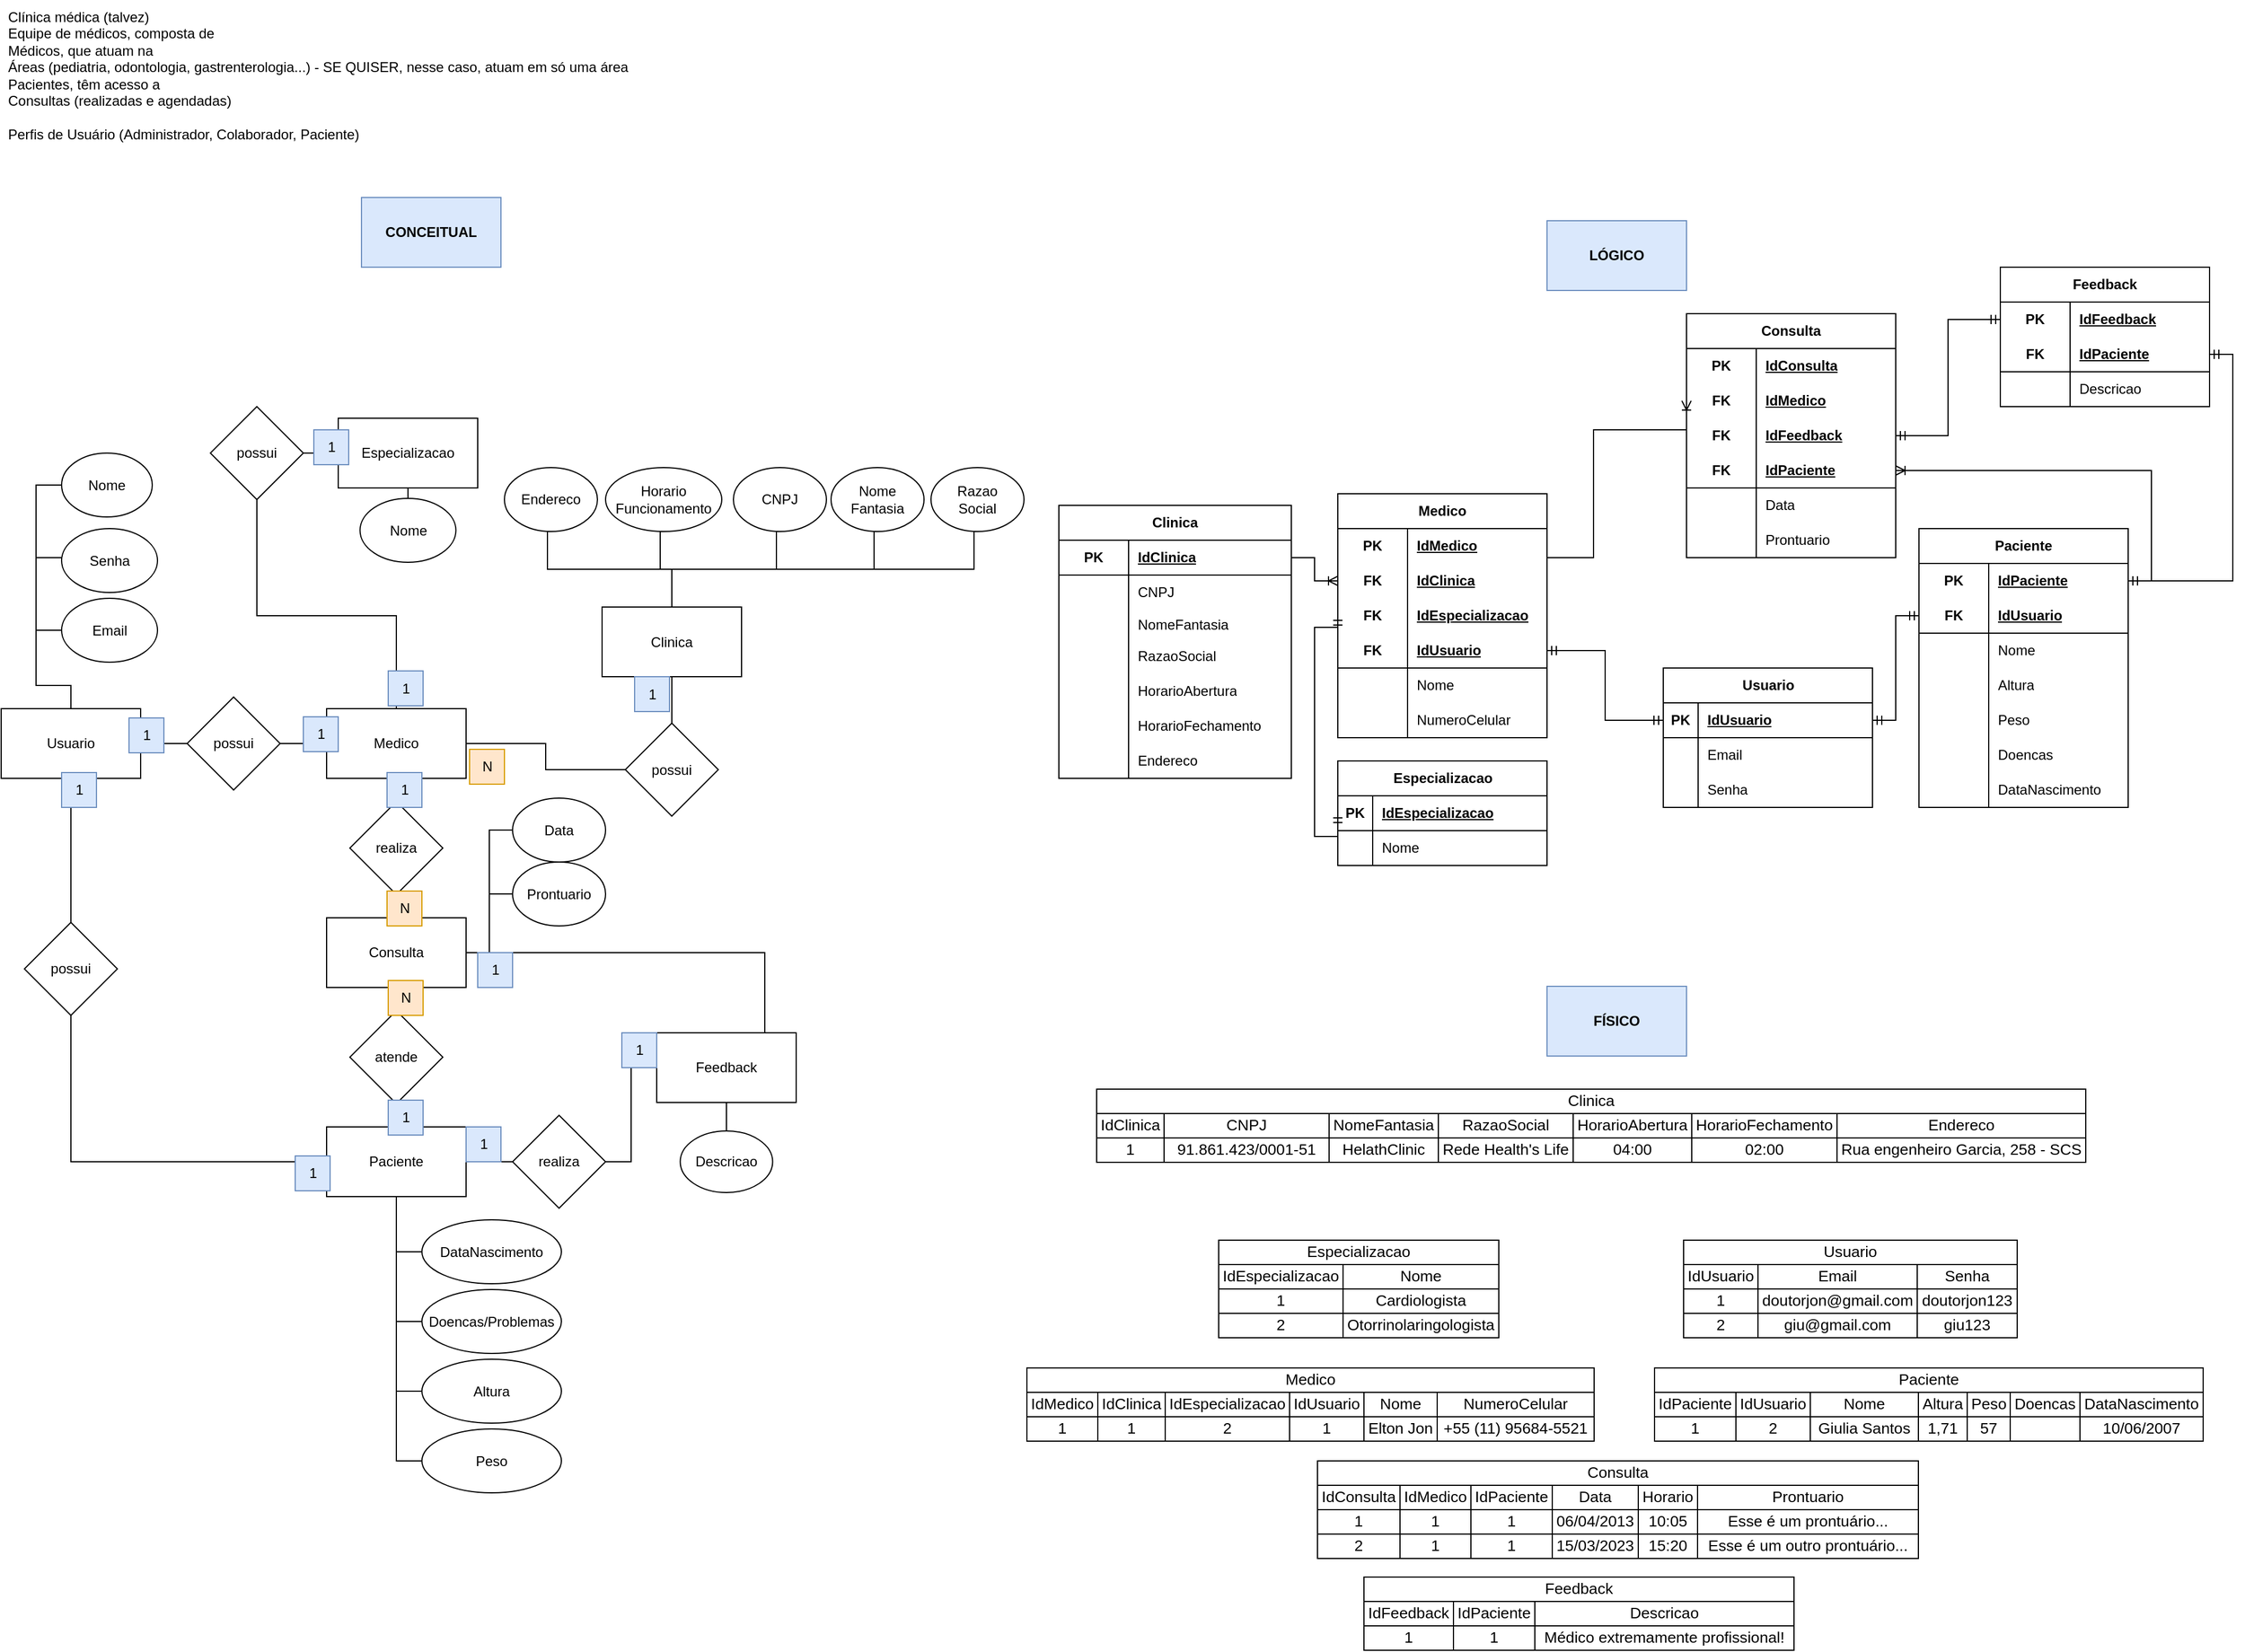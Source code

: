 <mxfile version="21.6.8" type="github">
  <diagram name="Página-1" id="Um5PL5dQUaYkKMPlMzKV">
    <mxGraphModel dx="1450" dy="574" grid="0" gridSize="10" guides="1" tooltips="1" connect="1" arrows="1" fold="1" page="0" pageScale="1" pageWidth="827" pageHeight="1169" math="0" shadow="0">
      <root>
        <mxCell id="0" />
        <mxCell id="1" parent="0" />
        <mxCell id="07H1pQRVvhd5GYomHwT7-1" value="&lt;div&gt;Clínica médica (talvez)&lt;/div&gt;&lt;div&gt;Equipe de médicos, composta de&lt;/div&gt;&lt;div&gt;Médicos, que atuam na&lt;/div&gt;&lt;div&gt;Áreas (pediatria, odontologia, gastrenterologia...) - SE QUISER, nesse caso, atuam em só uma área&lt;/div&gt;&lt;div&gt;Pacientes, têm acesso a&lt;/div&gt;&lt;div&gt;Consultas (realizadas e agendadas)&lt;/div&gt;&lt;div&gt;&lt;br&gt;&lt;/div&gt;&lt;div&gt;Perfis de Usuário (Administrador, Colaborador, Paciente)&lt;/div&gt;" style="text;html=1;align=left;verticalAlign=middle;resizable=0;points=[];autosize=1;strokeColor=none;fillColor=none;rounded=0;" parent="1" vertex="1">
          <mxGeometry x="-156" y="10" width="560" height="130" as="geometry" />
        </mxCell>
        <mxCell id="LZXJLE0G87m1T3eWScxv-34" style="edgeStyle=orthogonalEdgeStyle;rounded=0;orthogonalLoop=1;jettySize=auto;html=1;entryX=0.5;entryY=0;entryDx=0;entryDy=0;endArrow=none;endFill=0;" parent="1" source="LZXJLE0G87m1T3eWScxv-1" target="LZXJLE0G87m1T3eWScxv-33" edge="1">
          <mxGeometry relative="1" as="geometry" />
        </mxCell>
        <mxCell id="LZXJLE0G87m1T3eWScxv-111" style="edgeStyle=orthogonalEdgeStyle;orthogonalLoop=1;jettySize=auto;html=1;entryX=0.5;entryY=1;entryDx=0;entryDy=0;rounded=0;endArrow=none;endFill=0;" parent="1" source="LZXJLE0G87m1T3eWScxv-1" target="LZXJLE0G87m1T3eWScxv-106" edge="1">
          <mxGeometry relative="1" as="geometry">
            <Array as="points">
              <mxPoint x="417" y="500" />
              <mxPoint x="310" y="500" />
              <mxPoint x="310" y="467" />
            </Array>
          </mxGeometry>
        </mxCell>
        <mxCell id="LZXJLE0G87m1T3eWScxv-114" style="edgeStyle=orthogonalEdgeStyle;orthogonalLoop=1;jettySize=auto;html=1;entryX=0.5;entryY=1;entryDx=0;entryDy=0;rounded=0;endArrow=none;endFill=0;exitX=0.5;exitY=0;exitDx=0;exitDy=0;" parent="1" source="LZXJLE0G87m1T3eWScxv-1" target="LZXJLE0G87m1T3eWScxv-107" edge="1">
          <mxGeometry relative="1" as="geometry">
            <mxPoint x="417" y="530" as="sourcePoint" />
            <Array as="points">
              <mxPoint x="417" y="500" />
              <mxPoint x="407" y="500" />
              <mxPoint x="407" y="467" />
            </Array>
          </mxGeometry>
        </mxCell>
        <mxCell id="LZXJLE0G87m1T3eWScxv-115" style="edgeStyle=orthogonalEdgeStyle;orthogonalLoop=1;jettySize=auto;html=1;entryX=0.5;entryY=1;entryDx=0;entryDy=0;rounded=0;endArrow=none;endFill=0;" parent="1" source="LZXJLE0G87m1T3eWScxv-1" target="LZXJLE0G87m1T3eWScxv-108" edge="1">
          <mxGeometry relative="1" as="geometry">
            <Array as="points">
              <mxPoint x="417" y="500" />
              <mxPoint x="507" y="500" />
              <mxPoint x="507" y="467" />
            </Array>
          </mxGeometry>
        </mxCell>
        <mxCell id="LZXJLE0G87m1T3eWScxv-116" style="edgeStyle=orthogonalEdgeStyle;orthogonalLoop=1;jettySize=auto;html=1;entryX=0.5;entryY=1;entryDx=0;entryDy=0;rounded=0;endArrow=none;endFill=0;" parent="1" source="LZXJLE0G87m1T3eWScxv-1" target="LZXJLE0G87m1T3eWScxv-109" edge="1">
          <mxGeometry relative="1" as="geometry">
            <Array as="points">
              <mxPoint x="417" y="500" />
              <mxPoint x="591" y="500" />
              <mxPoint x="591" y="467" />
            </Array>
          </mxGeometry>
        </mxCell>
        <mxCell id="LZXJLE0G87m1T3eWScxv-117" style="edgeStyle=orthogonalEdgeStyle;orthogonalLoop=1;jettySize=auto;html=1;entryX=0.5;entryY=1;entryDx=0;entryDy=0;rounded=0;endArrow=none;endFill=0;" parent="1" source="LZXJLE0G87m1T3eWScxv-1" target="LZXJLE0G87m1T3eWScxv-110" edge="1">
          <mxGeometry relative="1" as="geometry">
            <Array as="points">
              <mxPoint x="417" y="500" />
              <mxPoint x="677" y="500" />
              <mxPoint x="677" y="467" />
            </Array>
          </mxGeometry>
        </mxCell>
        <mxCell id="LZXJLE0G87m1T3eWScxv-1" value="Clinica" style="rounded=0;whiteSpace=wrap;html=1;" parent="1" vertex="1">
          <mxGeometry x="357" y="532.5" width="120" height="60" as="geometry" />
        </mxCell>
        <mxCell id="LZXJLE0G87m1T3eWScxv-73" style="edgeStyle=orthogonalEdgeStyle;rounded=0;orthogonalLoop=1;jettySize=auto;html=1;entryX=0.5;entryY=0;entryDx=0;entryDy=0;endArrow=none;endFill=0;" parent="1" source="LZXJLE0G87m1T3eWScxv-3" target="LZXJLE0G87m1T3eWScxv-72" edge="1">
          <mxGeometry relative="1" as="geometry" />
        </mxCell>
        <mxCell id="LZXJLE0G87m1T3eWScxv-3" value="Especializacao" style="rounded=0;whiteSpace=wrap;html=1;" parent="1" vertex="1">
          <mxGeometry x="130" y="370" width="120" height="60" as="geometry" />
        </mxCell>
        <mxCell id="LZXJLE0G87m1T3eWScxv-16" style="edgeStyle=orthogonalEdgeStyle;rounded=0;orthogonalLoop=1;jettySize=auto;html=1;entryX=0.5;entryY=0;entryDx=0;entryDy=0;endArrow=none;endFill=0;" parent="1" source="LZXJLE0G87m1T3eWScxv-13" target="LZXJLE0G87m1T3eWScxv-14" edge="1">
          <mxGeometry relative="1" as="geometry" />
        </mxCell>
        <mxCell id="LZXJLE0G87m1T3eWScxv-13" value="realiza" style="rhombus;whiteSpace=wrap;html=1;rounded=0;" parent="1" vertex="1">
          <mxGeometry x="140" y="700" width="80" height="80" as="geometry" />
        </mxCell>
        <mxCell id="LZXJLE0G87m1T3eWScxv-49" style="edgeStyle=orthogonalEdgeStyle;rounded=0;orthogonalLoop=1;jettySize=auto;html=1;entryX=0.5;entryY=0;entryDx=0;entryDy=0;endArrow=none;endFill=0;" parent="1" source="LZXJLE0G87m1T3eWScxv-14" target="LZXJLE0G87m1T3eWScxv-46" edge="1">
          <mxGeometry relative="1" as="geometry" />
        </mxCell>
        <mxCell id="LZXJLE0G87m1T3eWScxv-104" style="edgeStyle=orthogonalEdgeStyle;orthogonalLoop=1;jettySize=auto;html=1;entryX=0;entryY=0.5;entryDx=0;entryDy=0;endArrow=none;endFill=0;rounded=0;" parent="1" source="LZXJLE0G87m1T3eWScxv-14" target="LZXJLE0G87m1T3eWScxv-96" edge="1">
          <mxGeometry relative="1" as="geometry" />
        </mxCell>
        <mxCell id="LZXJLE0G87m1T3eWScxv-105" style="edgeStyle=orthogonalEdgeStyle;orthogonalLoop=1;jettySize=auto;html=1;entryX=0;entryY=0.5;entryDx=0;entryDy=0;endArrow=none;endFill=0;rounded=0;" parent="1" source="LZXJLE0G87m1T3eWScxv-14" target="LZXJLE0G87m1T3eWScxv-103" edge="1">
          <mxGeometry relative="1" as="geometry" />
        </mxCell>
        <mxCell id="LZXJLE0G87m1T3eWScxv-14" value="Consulta" style="rounded=0;whiteSpace=wrap;html=1;" parent="1" vertex="1">
          <mxGeometry x="120" y="800" width="120" height="60" as="geometry" />
        </mxCell>
        <mxCell id="LZXJLE0G87m1T3eWScxv-55" style="edgeStyle=orthogonalEdgeStyle;rounded=0;orthogonalLoop=1;jettySize=auto;html=1;entryX=0;entryY=0.5;entryDx=0;entryDy=0;endArrow=none;endFill=0;" parent="1" source="LZXJLE0G87m1T3eWScxv-19" target="LZXJLE0G87m1T3eWScxv-53" edge="1">
          <mxGeometry relative="1" as="geometry" />
        </mxCell>
        <mxCell id="LZXJLE0G87m1T3eWScxv-57" style="edgeStyle=orthogonalEdgeStyle;rounded=0;orthogonalLoop=1;jettySize=auto;html=1;entryX=0.5;entryY=0;entryDx=0;entryDy=0;endArrow=none;endFill=0;" parent="1" source="LZXJLE0G87m1T3eWScxv-19" target="LZXJLE0G87m1T3eWScxv-56" edge="1">
          <mxGeometry relative="1" as="geometry" />
        </mxCell>
        <mxCell id="LZXJLE0G87m1T3eWScxv-86" style="edgeStyle=orthogonalEdgeStyle;rounded=0;orthogonalLoop=1;jettySize=auto;html=1;entryX=0;entryY=0.5;entryDx=0;entryDy=0;endArrow=none;endFill=0;" parent="1" source="LZXJLE0G87m1T3eWScxv-19" target="LZXJLE0G87m1T3eWScxv-82" edge="1">
          <mxGeometry relative="1" as="geometry">
            <Array as="points">
              <mxPoint x="-100" y="600" />
              <mxPoint x="-130" y="600" />
              <mxPoint x="-130" y="552" />
            </Array>
          </mxGeometry>
        </mxCell>
        <mxCell id="LZXJLE0G87m1T3eWScxv-87" style="edgeStyle=orthogonalEdgeStyle;rounded=0;orthogonalLoop=1;jettySize=auto;html=1;entryX=0;entryY=0.5;entryDx=0;entryDy=0;exitX=0.5;exitY=0;exitDx=0;exitDy=0;endArrow=none;endFill=0;" parent="1" source="LZXJLE0G87m1T3eWScxv-19" target="LZXJLE0G87m1T3eWScxv-83" edge="1">
          <mxGeometry relative="1" as="geometry">
            <Array as="points">
              <mxPoint x="-100" y="600" />
              <mxPoint x="-130" y="600" />
              <mxPoint x="-130" y="490" />
              <mxPoint x="-108" y="490" />
            </Array>
          </mxGeometry>
        </mxCell>
        <mxCell id="LZXJLE0G87m1T3eWScxv-19" value="Usuario" style="rounded=0;whiteSpace=wrap;html=1;" parent="1" vertex="1">
          <mxGeometry x="-160" y="620" width="120" height="60" as="geometry" />
        </mxCell>
        <mxCell id="LZXJLE0G87m1T3eWScxv-36" style="edgeStyle=orthogonalEdgeStyle;rounded=0;orthogonalLoop=1;jettySize=auto;html=1;entryX=0.5;entryY=0;entryDx=0;entryDy=0;endArrow=none;endFill=0;" parent="1" source="LZXJLE0G87m1T3eWScxv-29" target="LZXJLE0G87m1T3eWScxv-13" edge="1">
          <mxGeometry relative="1" as="geometry" />
        </mxCell>
        <mxCell id="RQnyjHz-xM6kDhAJeBWU-14" style="edgeStyle=orthogonalEdgeStyle;rounded=0;orthogonalLoop=1;jettySize=auto;html=1;entryX=0.5;entryY=1;entryDx=0;entryDy=0;exitX=0.5;exitY=0;exitDx=0;exitDy=0;endArrow=none;endFill=0;" parent="1" source="LZXJLE0G87m1T3eWScxv-29" target="LZXJLE0G87m1T3eWScxv-42" edge="1">
          <mxGeometry relative="1" as="geometry">
            <Array as="points">
              <mxPoint x="180" y="540" />
              <mxPoint x="60" y="540" />
            </Array>
          </mxGeometry>
        </mxCell>
        <mxCell id="LZXJLE0G87m1T3eWScxv-29" value="Medico" style="rounded=0;whiteSpace=wrap;html=1;" parent="1" vertex="1">
          <mxGeometry x="120" y="620" width="120" height="60" as="geometry" />
        </mxCell>
        <mxCell id="RQnyjHz-xM6kDhAJeBWU-15" style="edgeStyle=orthogonalEdgeStyle;rounded=0;orthogonalLoop=1;jettySize=auto;html=1;entryX=1;entryY=0.5;entryDx=0;entryDy=0;endArrow=none;endFill=0;" parent="1" source="LZXJLE0G87m1T3eWScxv-33" target="LZXJLE0G87m1T3eWScxv-29" edge="1">
          <mxGeometry relative="1" as="geometry" />
        </mxCell>
        <mxCell id="LZXJLE0G87m1T3eWScxv-33" value="possui" style="rhombus;whiteSpace=wrap;html=1;rounded=0;" parent="1" vertex="1">
          <mxGeometry x="377" y="632.5" width="80" height="80" as="geometry" />
        </mxCell>
        <mxCell id="LZXJLE0G87m1T3eWScxv-44" style="edgeStyle=orthogonalEdgeStyle;rounded=0;orthogonalLoop=1;jettySize=auto;html=1;entryX=0;entryY=0.5;entryDx=0;entryDy=0;endArrow=none;endFill=0;" parent="1" source="LZXJLE0G87m1T3eWScxv-42" target="LZXJLE0G87m1T3eWScxv-3" edge="1">
          <mxGeometry relative="1" as="geometry" />
        </mxCell>
        <mxCell id="LZXJLE0G87m1T3eWScxv-42" value="possui" style="rhombus;whiteSpace=wrap;html=1;rounded=0;" parent="1" vertex="1">
          <mxGeometry x="20" y="360" width="80" height="80" as="geometry" />
        </mxCell>
        <mxCell id="LZXJLE0G87m1T3eWScxv-80" style="edgeStyle=orthogonalEdgeStyle;rounded=0;orthogonalLoop=1;jettySize=auto;html=1;entryX=0;entryY=0.5;entryDx=0;entryDy=0;endArrow=none;endFill=0;" parent="1" source="LZXJLE0G87m1T3eWScxv-45" target="LZXJLE0G87m1T3eWScxv-78" edge="1">
          <mxGeometry relative="1" as="geometry" />
        </mxCell>
        <mxCell id="LZXJLE0G87m1T3eWScxv-81" style="edgeStyle=orthogonalEdgeStyle;rounded=0;orthogonalLoop=1;jettySize=auto;html=1;entryX=0;entryY=0.5;entryDx=0;entryDy=0;endArrow=none;endFill=0;" parent="1" source="LZXJLE0G87m1T3eWScxv-45" target="LZXJLE0G87m1T3eWScxv-79" edge="1">
          <mxGeometry relative="1" as="geometry" />
        </mxCell>
        <mxCell id="LZXJLE0G87m1T3eWScxv-92" style="edgeStyle=orthogonalEdgeStyle;orthogonalLoop=1;jettySize=auto;html=1;entryX=0;entryY=0.5;entryDx=0;entryDy=0;rounded=0;endArrow=none;endFill=0;" parent="1" source="LZXJLE0G87m1T3eWScxv-45" target="LZXJLE0G87m1T3eWScxv-90" edge="1">
          <mxGeometry relative="1" as="geometry" />
        </mxCell>
        <mxCell id="LZXJLE0G87m1T3eWScxv-93" style="edgeStyle=orthogonalEdgeStyle;orthogonalLoop=1;jettySize=auto;html=1;entryX=0;entryY=0.5;entryDx=0;entryDy=0;rounded=0;endArrow=none;endFill=0;" parent="1" source="LZXJLE0G87m1T3eWScxv-45" target="LZXJLE0G87m1T3eWScxv-91" edge="1">
          <mxGeometry relative="1" as="geometry" />
        </mxCell>
        <mxCell id="RQnyjHz-xM6kDhAJeBWU-8" style="edgeStyle=orthogonalEdgeStyle;rounded=0;orthogonalLoop=1;jettySize=auto;html=1;entryX=0;entryY=0.5;entryDx=0;entryDy=0;endArrow=none;endFill=0;" parent="1" source="LZXJLE0G87m1T3eWScxv-45" target="RQnyjHz-xM6kDhAJeBWU-7" edge="1">
          <mxGeometry relative="1" as="geometry" />
        </mxCell>
        <mxCell id="LZXJLE0G87m1T3eWScxv-45" value="Paciente" style="rounded=0;whiteSpace=wrap;html=1;" parent="1" vertex="1">
          <mxGeometry x="120" y="980" width="120" height="60" as="geometry" />
        </mxCell>
        <mxCell id="LZXJLE0G87m1T3eWScxv-50" style="edgeStyle=orthogonalEdgeStyle;rounded=0;orthogonalLoop=1;jettySize=auto;html=1;entryX=0.5;entryY=0;entryDx=0;entryDy=0;endArrow=none;endFill=0;" parent="1" source="LZXJLE0G87m1T3eWScxv-46" target="LZXJLE0G87m1T3eWScxv-45" edge="1">
          <mxGeometry relative="1" as="geometry" />
        </mxCell>
        <mxCell id="LZXJLE0G87m1T3eWScxv-46" value="atende" style="rhombus;whiteSpace=wrap;html=1;rounded=0;" parent="1" vertex="1">
          <mxGeometry x="140" y="880" width="80" height="80" as="geometry" />
        </mxCell>
        <mxCell id="LZXJLE0G87m1T3eWScxv-54" style="edgeStyle=orthogonalEdgeStyle;rounded=0;orthogonalLoop=1;jettySize=auto;html=1;entryX=0;entryY=0.5;entryDx=0;entryDy=0;endArrow=none;endFill=0;" parent="1" source="LZXJLE0G87m1T3eWScxv-53" target="LZXJLE0G87m1T3eWScxv-29" edge="1">
          <mxGeometry relative="1" as="geometry" />
        </mxCell>
        <mxCell id="LZXJLE0G87m1T3eWScxv-53" value="possui" style="rhombus;whiteSpace=wrap;html=1;rounded=0;" parent="1" vertex="1">
          <mxGeometry y="610" width="80" height="80" as="geometry" />
        </mxCell>
        <mxCell id="LZXJLE0G87m1T3eWScxv-58" style="edgeStyle=orthogonalEdgeStyle;rounded=0;orthogonalLoop=1;jettySize=auto;html=1;entryX=0;entryY=0.5;entryDx=0;entryDy=0;exitX=0.5;exitY=1;exitDx=0;exitDy=0;endArrow=none;endFill=0;" parent="1" source="LZXJLE0G87m1T3eWScxv-56" target="LZXJLE0G87m1T3eWScxv-45" edge="1">
          <mxGeometry relative="1" as="geometry">
            <Array as="points">
              <mxPoint x="-100" y="1010" />
            </Array>
          </mxGeometry>
        </mxCell>
        <mxCell id="LZXJLE0G87m1T3eWScxv-56" value="possui" style="rhombus;whiteSpace=wrap;html=1;rounded=0;" parent="1" vertex="1">
          <mxGeometry x="-140" y="804" width="80" height="80" as="geometry" />
        </mxCell>
        <mxCell id="LZXJLE0G87m1T3eWScxv-59" value="1" style="text;html=1;align=center;verticalAlign=middle;resizable=0;points=[];autosize=1;strokeColor=#6c8ebf;fillColor=#dae8fc;rounded=0;" parent="1" vertex="1">
          <mxGeometry x="385" y="592.5" width="30" height="30" as="geometry" />
        </mxCell>
        <mxCell id="LZXJLE0G87m1T3eWScxv-61" value="N" style="text;html=1;align=center;verticalAlign=middle;resizable=0;points=[];autosize=1;strokeColor=#d79b00;fillColor=#ffe6cc;rounded=0;" parent="1" vertex="1">
          <mxGeometry x="243" y="655" width="30" height="30" as="geometry" />
        </mxCell>
        <mxCell id="LZXJLE0G87m1T3eWScxv-62" value="1" style="text;html=1;align=center;verticalAlign=middle;resizable=0;points=[];autosize=1;strokeColor=#6c8ebf;fillColor=#dae8fc;rounded=0;" parent="1" vertex="1">
          <mxGeometry x="173" y="587.5" width="30" height="30" as="geometry" />
        </mxCell>
        <mxCell id="LZXJLE0G87m1T3eWScxv-63" value="1" style="text;html=1;align=center;verticalAlign=middle;resizable=0;points=[];autosize=1;strokeColor=#6c8ebf;fillColor=#dae8fc;rounded=0;" parent="1" vertex="1">
          <mxGeometry x="109" y="380" width="30" height="30" as="geometry" />
        </mxCell>
        <mxCell id="LZXJLE0G87m1T3eWScxv-64" value="1" style="text;html=1;align=center;verticalAlign=middle;resizable=0;points=[];autosize=1;strokeColor=#6c8ebf;fillColor=#dae8fc;rounded=0;" parent="1" vertex="1">
          <mxGeometry x="172" y="675" width="30" height="30" as="geometry" />
        </mxCell>
        <mxCell id="LZXJLE0G87m1T3eWScxv-65" value="N" style="text;html=1;align=center;verticalAlign=middle;resizable=0;points=[];autosize=1;strokeColor=#d79b00;fillColor=#ffe6cc;rounded=0;" parent="1" vertex="1">
          <mxGeometry x="172" y="777" width="30" height="30" as="geometry" />
        </mxCell>
        <mxCell id="LZXJLE0G87m1T3eWScxv-66" value="N" style="text;html=1;align=center;verticalAlign=middle;resizable=0;points=[];autosize=1;strokeColor=#d79b00;fillColor=#ffe6cc;rounded=0;" parent="1" vertex="1">
          <mxGeometry x="173" y="854" width="30" height="30" as="geometry" />
        </mxCell>
        <mxCell id="LZXJLE0G87m1T3eWScxv-67" value="1" style="text;html=1;align=center;verticalAlign=middle;resizable=0;points=[];autosize=1;strokeColor=#6c8ebf;fillColor=#dae8fc;rounded=0;" parent="1" vertex="1">
          <mxGeometry x="173" y="957" width="30" height="30" as="geometry" />
        </mxCell>
        <mxCell id="LZXJLE0G87m1T3eWScxv-68" value="1" style="text;html=1;align=center;verticalAlign=middle;resizable=0;points=[];autosize=1;strokeColor=#6c8ebf;fillColor=#dae8fc;rounded=0;" parent="1" vertex="1">
          <mxGeometry x="-50" y="628" width="30" height="30" as="geometry" />
        </mxCell>
        <mxCell id="LZXJLE0G87m1T3eWScxv-69" value="1" style="text;html=1;align=center;verticalAlign=middle;resizable=0;points=[];autosize=1;strokeColor=#6c8ebf;fillColor=#dae8fc;rounded=0;" parent="1" vertex="1">
          <mxGeometry x="100" y="627" width="30" height="30" as="geometry" />
        </mxCell>
        <mxCell id="LZXJLE0G87m1T3eWScxv-70" value="1" style="text;html=1;align=center;verticalAlign=middle;resizable=0;points=[];autosize=1;strokeColor=#6c8ebf;fillColor=#dae8fc;rounded=0;" parent="1" vertex="1">
          <mxGeometry x="-108" y="675" width="30" height="30" as="geometry" />
        </mxCell>
        <mxCell id="LZXJLE0G87m1T3eWScxv-71" value="1" style="text;html=1;align=center;verticalAlign=middle;resizable=0;points=[];autosize=1;strokeColor=#6c8ebf;fillColor=#dae8fc;rounded=0;" parent="1" vertex="1">
          <mxGeometry x="93" y="1005" width="30" height="30" as="geometry" />
        </mxCell>
        <mxCell id="LZXJLE0G87m1T3eWScxv-72" value="Nome" style="ellipse;whiteSpace=wrap;html=1;rounded=0;" parent="1" vertex="1">
          <mxGeometry x="148.75" y="439" width="82.5" height="55" as="geometry" />
        </mxCell>
        <mxCell id="LZXJLE0G87m1T3eWScxv-78" value="DataNascimento" style="ellipse;whiteSpace=wrap;html=1;rounded=0;" parent="1" vertex="1">
          <mxGeometry x="202" y="1060" width="120" height="55" as="geometry" />
        </mxCell>
        <mxCell id="LZXJLE0G87m1T3eWScxv-79" value="Doencas/Problemas" style="ellipse;whiteSpace=wrap;html=1;rounded=0;" parent="1" vertex="1">
          <mxGeometry x="202" y="1120" width="120" height="55" as="geometry" />
        </mxCell>
        <mxCell id="LZXJLE0G87m1T3eWScxv-82" value="Email" style="ellipse;whiteSpace=wrap;html=1;rounded=0;" parent="1" vertex="1">
          <mxGeometry x="-108" y="525" width="82.5" height="55" as="geometry" />
        </mxCell>
        <mxCell id="LZXJLE0G87m1T3eWScxv-83" value="Senha" style="ellipse;whiteSpace=wrap;html=1;rounded=0;" parent="1" vertex="1">
          <mxGeometry x="-108" y="465" width="82.5" height="55" as="geometry" />
        </mxCell>
        <mxCell id="LZXJLE0G87m1T3eWScxv-90" value="Altura" style="ellipse;whiteSpace=wrap;html=1;rounded=0;" parent="1" vertex="1">
          <mxGeometry x="202" y="1180" width="120" height="55" as="geometry" />
        </mxCell>
        <mxCell id="LZXJLE0G87m1T3eWScxv-91" value="Peso" style="ellipse;whiteSpace=wrap;html=1;rounded=0;" parent="1" vertex="1">
          <mxGeometry x="202" y="1240" width="120" height="55" as="geometry" />
        </mxCell>
        <mxCell id="LZXJLE0G87m1T3eWScxv-96" value="Data" style="ellipse;whiteSpace=wrap;html=1;rounded=0;" parent="1" vertex="1">
          <mxGeometry x="280" y="697" width="80" height="55" as="geometry" />
        </mxCell>
        <mxCell id="LZXJLE0G87m1T3eWScxv-103" value="Prontuario" style="ellipse;whiteSpace=wrap;html=1;rounded=0;" parent="1" vertex="1">
          <mxGeometry x="280" y="752" width="80" height="55" as="geometry" />
        </mxCell>
        <mxCell id="LZXJLE0G87m1T3eWScxv-106" value="Endereco" style="ellipse;whiteSpace=wrap;html=1;rounded=0;" parent="1" vertex="1">
          <mxGeometry x="273" y="412.5" width="80" height="55" as="geometry" />
        </mxCell>
        <mxCell id="LZXJLE0G87m1T3eWScxv-107" value="Horario&lt;br&gt;Funcionamento" style="ellipse;whiteSpace=wrap;html=1;rounded=0;" parent="1" vertex="1">
          <mxGeometry x="360" y="412.5" width="100" height="55" as="geometry" />
        </mxCell>
        <mxCell id="LZXJLE0G87m1T3eWScxv-108" value="CNPJ" style="ellipse;whiteSpace=wrap;html=1;rounded=0;" parent="1" vertex="1">
          <mxGeometry x="470" y="412.5" width="80" height="55" as="geometry" />
        </mxCell>
        <mxCell id="LZXJLE0G87m1T3eWScxv-109" value="Nome&lt;br&gt;Fantasia" style="ellipse;whiteSpace=wrap;html=1;rounded=0;" parent="1" vertex="1">
          <mxGeometry x="554" y="412.5" width="80" height="55" as="geometry" />
        </mxCell>
        <mxCell id="LZXJLE0G87m1T3eWScxv-110" value="Razao&lt;br&gt;Social" style="ellipse;whiteSpace=wrap;html=1;rounded=0;" parent="1" vertex="1">
          <mxGeometry x="640" y="412.5" width="80" height="55" as="geometry" />
        </mxCell>
        <mxCell id="LZXJLE0G87m1T3eWScxv-149" value="Clinica" style="shape=table;startSize=30;container=1;collapsible=1;childLayout=tableLayout;fixedRows=1;rowLines=0;fontStyle=1;align=center;resizeLast=1;html=1;whiteSpace=wrap;rounded=0;" parent="1" vertex="1">
          <mxGeometry x="750" y="445" width="200" height="235" as="geometry" />
        </mxCell>
        <mxCell id="LZXJLE0G87m1T3eWScxv-153" value="" style="shape=tableRow;horizontal=0;startSize=0;swimlaneHead=0;swimlaneBody=0;fillColor=none;collapsible=0;dropTarget=0;points=[[0,0.5],[1,0.5]];portConstraint=eastwest;top=0;left=0;right=0;bottom=1;html=1;rounded=0;" parent="LZXJLE0G87m1T3eWScxv-149" vertex="1">
          <mxGeometry y="30" width="200" height="30" as="geometry" />
        </mxCell>
        <mxCell id="LZXJLE0G87m1T3eWScxv-154" value="PK" style="shape=partialRectangle;connectable=0;fillColor=none;top=0;left=0;bottom=0;right=0;fontStyle=1;overflow=hidden;html=1;whiteSpace=wrap;rounded=0;" parent="LZXJLE0G87m1T3eWScxv-153" vertex="1">
          <mxGeometry width="60" height="30" as="geometry">
            <mxRectangle width="60" height="30" as="alternateBounds" />
          </mxGeometry>
        </mxCell>
        <mxCell id="LZXJLE0G87m1T3eWScxv-155" value="IdClinica" style="shape=partialRectangle;connectable=0;fillColor=none;top=0;left=0;bottom=0;right=0;align=left;spacingLeft=6;fontStyle=5;overflow=hidden;html=1;whiteSpace=wrap;rounded=0;" parent="LZXJLE0G87m1T3eWScxv-153" vertex="1">
          <mxGeometry x="60" width="140" height="30" as="geometry">
            <mxRectangle width="140" height="30" as="alternateBounds" />
          </mxGeometry>
        </mxCell>
        <mxCell id="LZXJLE0G87m1T3eWScxv-156" value="" style="shape=tableRow;horizontal=0;startSize=0;swimlaneHead=0;swimlaneBody=0;fillColor=none;collapsible=0;dropTarget=0;points=[[0,0.5],[1,0.5]];portConstraint=eastwest;top=0;left=0;right=0;bottom=0;html=1;rounded=0;" parent="LZXJLE0G87m1T3eWScxv-149" vertex="1">
          <mxGeometry y="60" width="200" height="30" as="geometry" />
        </mxCell>
        <mxCell id="LZXJLE0G87m1T3eWScxv-157" value="" style="shape=partialRectangle;connectable=0;fillColor=none;top=0;left=0;bottom=0;right=0;editable=1;overflow=hidden;html=1;whiteSpace=wrap;rounded=0;" parent="LZXJLE0G87m1T3eWScxv-156" vertex="1">
          <mxGeometry width="60" height="30" as="geometry">
            <mxRectangle width="60" height="30" as="alternateBounds" />
          </mxGeometry>
        </mxCell>
        <mxCell id="LZXJLE0G87m1T3eWScxv-158" value="CNPJ" style="shape=partialRectangle;connectable=0;fillColor=none;top=0;left=0;bottom=0;right=0;align=left;spacingLeft=6;overflow=hidden;html=1;whiteSpace=wrap;rounded=0;" parent="LZXJLE0G87m1T3eWScxv-156" vertex="1">
          <mxGeometry x="60" width="140" height="30" as="geometry">
            <mxRectangle width="140" height="30" as="alternateBounds" />
          </mxGeometry>
        </mxCell>
        <mxCell id="LZXJLE0G87m1T3eWScxv-159" value="" style="shape=tableRow;horizontal=0;startSize=0;swimlaneHead=0;swimlaneBody=0;fillColor=none;collapsible=0;dropTarget=0;points=[[0,0.5],[1,0.5]];portConstraint=eastwest;top=0;left=0;right=0;bottom=0;html=1;rounded=0;" parent="LZXJLE0G87m1T3eWScxv-149" vertex="1">
          <mxGeometry y="90" width="200" height="25" as="geometry" />
        </mxCell>
        <mxCell id="LZXJLE0G87m1T3eWScxv-160" value="" style="shape=partialRectangle;connectable=0;fillColor=none;top=0;left=0;bottom=0;right=0;editable=1;overflow=hidden;html=1;whiteSpace=wrap;rounded=0;" parent="LZXJLE0G87m1T3eWScxv-159" vertex="1">
          <mxGeometry width="60" height="25" as="geometry">
            <mxRectangle width="60" height="25" as="alternateBounds" />
          </mxGeometry>
        </mxCell>
        <mxCell id="LZXJLE0G87m1T3eWScxv-161" value="NomeFantasia" style="shape=partialRectangle;connectable=0;fillColor=none;top=0;left=0;bottom=0;right=0;align=left;spacingLeft=6;overflow=hidden;html=1;whiteSpace=wrap;rounded=0;" parent="LZXJLE0G87m1T3eWScxv-159" vertex="1">
          <mxGeometry x="60" width="140" height="25" as="geometry">
            <mxRectangle width="140" height="25" as="alternateBounds" />
          </mxGeometry>
        </mxCell>
        <mxCell id="LZXJLE0G87m1T3eWScxv-162" style="shape=tableRow;horizontal=0;startSize=0;swimlaneHead=0;swimlaneBody=0;fillColor=none;collapsible=0;dropTarget=0;points=[[0,0.5],[1,0.5]];portConstraint=eastwest;top=0;left=0;right=0;bottom=0;html=1;rounded=0;" parent="LZXJLE0G87m1T3eWScxv-149" vertex="1">
          <mxGeometry y="115" width="200" height="30" as="geometry" />
        </mxCell>
        <mxCell id="LZXJLE0G87m1T3eWScxv-163" style="shape=partialRectangle;connectable=0;fillColor=none;top=0;left=0;bottom=0;right=0;editable=1;overflow=hidden;html=1;whiteSpace=wrap;rounded=0;" parent="LZXJLE0G87m1T3eWScxv-162" vertex="1">
          <mxGeometry width="60" height="30" as="geometry">
            <mxRectangle width="60" height="30" as="alternateBounds" />
          </mxGeometry>
        </mxCell>
        <mxCell id="LZXJLE0G87m1T3eWScxv-164" value="RazaoSocial" style="shape=partialRectangle;connectable=0;fillColor=none;top=0;left=0;bottom=0;right=0;align=left;spacingLeft=6;overflow=hidden;html=1;whiteSpace=wrap;rounded=0;" parent="LZXJLE0G87m1T3eWScxv-162" vertex="1">
          <mxGeometry x="60" width="140" height="30" as="geometry">
            <mxRectangle width="140" height="30" as="alternateBounds" />
          </mxGeometry>
        </mxCell>
        <mxCell id="LZXJLE0G87m1T3eWScxv-165" style="shape=tableRow;horizontal=0;startSize=0;swimlaneHead=0;swimlaneBody=0;fillColor=none;collapsible=0;dropTarget=0;points=[[0,0.5],[1,0.5]];portConstraint=eastwest;top=0;left=0;right=0;bottom=0;html=1;rounded=0;" parent="LZXJLE0G87m1T3eWScxv-149" vertex="1">
          <mxGeometry y="145" width="200" height="30" as="geometry" />
        </mxCell>
        <mxCell id="LZXJLE0G87m1T3eWScxv-166" style="shape=partialRectangle;connectable=0;fillColor=none;top=0;left=0;bottom=0;right=0;editable=1;overflow=hidden;html=1;whiteSpace=wrap;rounded=0;" parent="LZXJLE0G87m1T3eWScxv-165" vertex="1">
          <mxGeometry width="60" height="30" as="geometry">
            <mxRectangle width="60" height="30" as="alternateBounds" />
          </mxGeometry>
        </mxCell>
        <mxCell id="LZXJLE0G87m1T3eWScxv-167" value="HorarioAbertura" style="shape=partialRectangle;connectable=0;fillColor=none;top=0;left=0;bottom=0;right=0;align=left;spacingLeft=6;overflow=hidden;html=1;whiteSpace=wrap;rounded=0;" parent="LZXJLE0G87m1T3eWScxv-165" vertex="1">
          <mxGeometry x="60" width="140" height="30" as="geometry">
            <mxRectangle width="140" height="30" as="alternateBounds" />
          </mxGeometry>
        </mxCell>
        <mxCell id="LZXJLE0G87m1T3eWScxv-274" style="shape=tableRow;horizontal=0;startSize=0;swimlaneHead=0;swimlaneBody=0;fillColor=none;collapsible=0;dropTarget=0;points=[[0,0.5],[1,0.5]];portConstraint=eastwest;top=0;left=0;right=0;bottom=0;html=1;rounded=0;" parent="LZXJLE0G87m1T3eWScxv-149" vertex="1">
          <mxGeometry y="175" width="200" height="30" as="geometry" />
        </mxCell>
        <mxCell id="LZXJLE0G87m1T3eWScxv-275" style="shape=partialRectangle;connectable=0;fillColor=none;top=0;left=0;bottom=0;right=0;editable=1;overflow=hidden;html=1;whiteSpace=wrap;rounded=0;" parent="LZXJLE0G87m1T3eWScxv-274" vertex="1">
          <mxGeometry width="60" height="30" as="geometry">
            <mxRectangle width="60" height="30" as="alternateBounds" />
          </mxGeometry>
        </mxCell>
        <mxCell id="LZXJLE0G87m1T3eWScxv-276" value="HorarioFechamento" style="shape=partialRectangle;connectable=0;fillColor=none;top=0;left=0;bottom=0;right=0;align=left;spacingLeft=6;overflow=hidden;html=1;whiteSpace=wrap;rounded=0;" parent="LZXJLE0G87m1T3eWScxv-274" vertex="1">
          <mxGeometry x="60" width="140" height="30" as="geometry">
            <mxRectangle width="140" height="30" as="alternateBounds" />
          </mxGeometry>
        </mxCell>
        <mxCell id="LZXJLE0G87m1T3eWScxv-168" style="shape=tableRow;horizontal=0;startSize=0;swimlaneHead=0;swimlaneBody=0;fillColor=none;collapsible=0;dropTarget=0;points=[[0,0.5],[1,0.5]];portConstraint=eastwest;top=0;left=0;right=0;bottom=0;html=1;rounded=0;" parent="LZXJLE0G87m1T3eWScxv-149" vertex="1">
          <mxGeometry y="205" width="200" height="30" as="geometry" />
        </mxCell>
        <mxCell id="LZXJLE0G87m1T3eWScxv-169" style="shape=partialRectangle;connectable=0;fillColor=none;top=0;left=0;bottom=0;right=0;editable=1;overflow=hidden;html=1;whiteSpace=wrap;rounded=0;" parent="LZXJLE0G87m1T3eWScxv-168" vertex="1">
          <mxGeometry width="60" height="30" as="geometry">
            <mxRectangle width="60" height="30" as="alternateBounds" />
          </mxGeometry>
        </mxCell>
        <mxCell id="LZXJLE0G87m1T3eWScxv-170" value="Endereco" style="shape=partialRectangle;connectable=0;fillColor=none;top=0;left=0;bottom=0;right=0;align=left;spacingLeft=6;overflow=hidden;html=1;whiteSpace=wrap;rounded=0;" parent="LZXJLE0G87m1T3eWScxv-168" vertex="1">
          <mxGeometry x="60" width="140" height="30" as="geometry">
            <mxRectangle width="140" height="30" as="alternateBounds" />
          </mxGeometry>
        </mxCell>
        <mxCell id="LZXJLE0G87m1T3eWScxv-184" value="Medico" style="shape=table;startSize=30;container=1;collapsible=1;childLayout=tableLayout;fixedRows=1;rowLines=0;fontStyle=1;align=center;resizeLast=1;html=1;whiteSpace=wrap;rounded=0;" parent="1" vertex="1">
          <mxGeometry x="990" y="435" width="180" height="210" as="geometry" />
        </mxCell>
        <mxCell id="LZXJLE0G87m1T3eWScxv-185" value="" style="shape=tableRow;horizontal=0;startSize=0;swimlaneHead=0;swimlaneBody=0;fillColor=none;collapsible=0;dropTarget=0;points=[[0,0.5],[1,0.5]];portConstraint=eastwest;top=0;left=0;right=0;bottom=0;html=1;rounded=0;" parent="LZXJLE0G87m1T3eWScxv-184" vertex="1">
          <mxGeometry y="30" width="180" height="30" as="geometry" />
        </mxCell>
        <mxCell id="LZXJLE0G87m1T3eWScxv-186" value="PK" style="shape=partialRectangle;connectable=0;fillColor=none;top=0;left=0;bottom=0;right=0;fontStyle=1;overflow=hidden;html=1;whiteSpace=wrap;rounded=0;" parent="LZXJLE0G87m1T3eWScxv-185" vertex="1">
          <mxGeometry width="60" height="30" as="geometry">
            <mxRectangle width="60" height="30" as="alternateBounds" />
          </mxGeometry>
        </mxCell>
        <mxCell id="LZXJLE0G87m1T3eWScxv-187" value="IdMedico" style="shape=partialRectangle;connectable=0;fillColor=none;top=0;left=0;bottom=0;right=0;align=left;spacingLeft=6;fontStyle=5;overflow=hidden;html=1;whiteSpace=wrap;rounded=0;" parent="LZXJLE0G87m1T3eWScxv-185" vertex="1">
          <mxGeometry x="60" width="120" height="30" as="geometry">
            <mxRectangle width="120" height="30" as="alternateBounds" />
          </mxGeometry>
        </mxCell>
        <mxCell id="LZXJLE0G87m1T3eWScxv-226" value="" style="shape=tableRow;horizontal=0;startSize=0;swimlaneHead=0;swimlaneBody=0;fillColor=none;collapsible=0;dropTarget=0;points=[[0,0.5],[1,0.5]];portConstraint=eastwest;top=0;left=0;right=0;bottom=0;html=1;rounded=0;" parent="LZXJLE0G87m1T3eWScxv-184" vertex="1">
          <mxGeometry y="60" width="180" height="30" as="geometry" />
        </mxCell>
        <mxCell id="LZXJLE0G87m1T3eWScxv-227" value="FK" style="shape=partialRectangle;connectable=0;fillColor=none;top=0;left=0;bottom=0;right=0;fontStyle=1;overflow=hidden;html=1;whiteSpace=wrap;rounded=0;" parent="LZXJLE0G87m1T3eWScxv-226" vertex="1">
          <mxGeometry width="60" height="30" as="geometry">
            <mxRectangle width="60" height="30" as="alternateBounds" />
          </mxGeometry>
        </mxCell>
        <mxCell id="LZXJLE0G87m1T3eWScxv-228" value="IdClinica" style="shape=partialRectangle;connectable=0;fillColor=none;top=0;left=0;bottom=0;right=0;align=left;spacingLeft=6;fontStyle=5;overflow=hidden;html=1;whiteSpace=wrap;rounded=0;" parent="LZXJLE0G87m1T3eWScxv-226" vertex="1">
          <mxGeometry x="60" width="120" height="30" as="geometry">
            <mxRectangle width="120" height="30" as="alternateBounds" />
          </mxGeometry>
        </mxCell>
        <mxCell id="LZXJLE0G87m1T3eWScxv-295" value="" style="shape=tableRow;horizontal=0;startSize=0;swimlaneHead=0;swimlaneBody=0;fillColor=none;collapsible=0;dropTarget=0;points=[[0,0.5],[1,0.5]];portConstraint=eastwest;top=0;left=0;right=0;bottom=0;html=1;rounded=0;" parent="LZXJLE0G87m1T3eWScxv-184" vertex="1">
          <mxGeometry y="90" width="180" height="30" as="geometry" />
        </mxCell>
        <mxCell id="LZXJLE0G87m1T3eWScxv-296" value="FK" style="shape=partialRectangle;connectable=0;fillColor=none;top=0;left=0;bottom=0;right=0;fontStyle=1;overflow=hidden;html=1;whiteSpace=wrap;rounded=0;" parent="LZXJLE0G87m1T3eWScxv-295" vertex="1">
          <mxGeometry width="60" height="30" as="geometry">
            <mxRectangle width="60" height="30" as="alternateBounds" />
          </mxGeometry>
        </mxCell>
        <mxCell id="LZXJLE0G87m1T3eWScxv-297" value="IdEspecializacao" style="shape=partialRectangle;connectable=0;fillColor=none;top=0;left=0;bottom=0;right=0;align=left;spacingLeft=6;fontStyle=5;overflow=hidden;html=1;whiteSpace=wrap;rounded=0;" parent="LZXJLE0G87m1T3eWScxv-295" vertex="1">
          <mxGeometry x="60" width="120" height="30" as="geometry">
            <mxRectangle width="120" height="30" as="alternateBounds" />
          </mxGeometry>
        </mxCell>
        <mxCell id="LZXJLE0G87m1T3eWScxv-188" value="" style="shape=tableRow;horizontal=0;startSize=0;swimlaneHead=0;swimlaneBody=0;fillColor=none;collapsible=0;dropTarget=0;points=[[0,0.5],[1,0.5]];portConstraint=eastwest;top=0;left=0;right=0;bottom=1;html=1;rounded=0;" parent="LZXJLE0G87m1T3eWScxv-184" vertex="1">
          <mxGeometry y="120" width="180" height="30" as="geometry" />
        </mxCell>
        <mxCell id="LZXJLE0G87m1T3eWScxv-189" value="FK" style="shape=partialRectangle;connectable=0;fillColor=none;top=0;left=0;bottom=0;right=0;fontStyle=1;overflow=hidden;html=1;whiteSpace=wrap;rounded=0;" parent="LZXJLE0G87m1T3eWScxv-188" vertex="1">
          <mxGeometry width="60" height="30" as="geometry">
            <mxRectangle width="60" height="30" as="alternateBounds" />
          </mxGeometry>
        </mxCell>
        <mxCell id="LZXJLE0G87m1T3eWScxv-190" value="IdUsuario" style="shape=partialRectangle;connectable=0;fillColor=none;top=0;left=0;bottom=0;right=0;align=left;spacingLeft=6;fontStyle=5;overflow=hidden;html=1;whiteSpace=wrap;rounded=0;" parent="LZXJLE0G87m1T3eWScxv-188" vertex="1">
          <mxGeometry x="60" width="120" height="30" as="geometry">
            <mxRectangle width="120" height="30" as="alternateBounds" />
          </mxGeometry>
        </mxCell>
        <mxCell id="LZXJLE0G87m1T3eWScxv-191" value="" style="shape=tableRow;horizontal=0;startSize=0;swimlaneHead=0;swimlaneBody=0;fillColor=none;collapsible=0;dropTarget=0;points=[[0,0.5],[1,0.5]];portConstraint=eastwest;top=0;left=0;right=0;bottom=0;html=1;rounded=0;" parent="LZXJLE0G87m1T3eWScxv-184" vertex="1">
          <mxGeometry y="150" width="180" height="30" as="geometry" />
        </mxCell>
        <mxCell id="LZXJLE0G87m1T3eWScxv-192" value="" style="shape=partialRectangle;connectable=0;fillColor=none;top=0;left=0;bottom=0;right=0;editable=1;overflow=hidden;html=1;whiteSpace=wrap;rounded=0;" parent="LZXJLE0G87m1T3eWScxv-191" vertex="1">
          <mxGeometry width="60" height="30" as="geometry">
            <mxRectangle width="60" height="30" as="alternateBounds" />
          </mxGeometry>
        </mxCell>
        <mxCell id="LZXJLE0G87m1T3eWScxv-193" value="Nome" style="shape=partialRectangle;connectable=0;fillColor=none;top=0;left=0;bottom=0;right=0;align=left;spacingLeft=6;overflow=hidden;html=1;whiteSpace=wrap;rounded=0;" parent="LZXJLE0G87m1T3eWScxv-191" vertex="1">
          <mxGeometry x="60" width="120" height="30" as="geometry">
            <mxRectangle width="120" height="30" as="alternateBounds" />
          </mxGeometry>
        </mxCell>
        <mxCell id="LZXJLE0G87m1T3eWScxv-333" value="" style="shape=tableRow;horizontal=0;startSize=0;swimlaneHead=0;swimlaneBody=0;fillColor=none;collapsible=0;dropTarget=0;points=[[0,0.5],[1,0.5]];portConstraint=eastwest;top=0;left=0;right=0;bottom=0;html=1;rounded=0;" parent="LZXJLE0G87m1T3eWScxv-184" vertex="1">
          <mxGeometry y="180" width="180" height="30" as="geometry" />
        </mxCell>
        <mxCell id="LZXJLE0G87m1T3eWScxv-334" value="" style="shape=partialRectangle;connectable=0;fillColor=none;top=0;left=0;bottom=0;right=0;editable=1;overflow=hidden;html=1;whiteSpace=wrap;rounded=0;" parent="LZXJLE0G87m1T3eWScxv-333" vertex="1">
          <mxGeometry width="60" height="30" as="geometry">
            <mxRectangle width="60" height="30" as="alternateBounds" />
          </mxGeometry>
        </mxCell>
        <mxCell id="LZXJLE0G87m1T3eWScxv-335" value="NumeroCelular" style="shape=partialRectangle;connectable=0;fillColor=none;top=0;left=0;bottom=0;right=0;align=left;spacingLeft=6;overflow=hidden;html=1;whiteSpace=wrap;rounded=0;" parent="LZXJLE0G87m1T3eWScxv-333" vertex="1">
          <mxGeometry x="60" width="120" height="30" as="geometry">
            <mxRectangle width="120" height="30" as="alternateBounds" />
          </mxGeometry>
        </mxCell>
        <mxCell id="LZXJLE0G87m1T3eWScxv-197" style="edgeStyle=orthogonalEdgeStyle;orthogonalLoop=1;jettySize=auto;html=1;entryX=0;entryY=0.5;entryDx=0;entryDy=0;endArrow=ERoneToMany;endFill=0;rounded=0;" parent="1" source="LZXJLE0G87m1T3eWScxv-153" target="LZXJLE0G87m1T3eWScxv-226" edge="1">
          <mxGeometry relative="1" as="geometry" />
        </mxCell>
        <mxCell id="LZXJLE0G87m1T3eWScxv-213" value="Especializacao" style="shape=table;startSize=30;container=1;collapsible=1;childLayout=tableLayout;fixedRows=1;rowLines=0;fontStyle=1;align=center;resizeLast=1;html=1;rounded=0;" parent="1" vertex="1">
          <mxGeometry x="990" y="665" width="180" height="90" as="geometry" />
        </mxCell>
        <mxCell id="LZXJLE0G87m1T3eWScxv-214" value="" style="shape=tableRow;horizontal=0;startSize=0;swimlaneHead=0;swimlaneBody=0;fillColor=none;collapsible=0;dropTarget=0;points=[[0,0.5],[1,0.5]];portConstraint=eastwest;top=0;left=0;right=0;bottom=1;rounded=0;" parent="LZXJLE0G87m1T3eWScxv-213" vertex="1">
          <mxGeometry y="30" width="180" height="30" as="geometry" />
        </mxCell>
        <mxCell id="LZXJLE0G87m1T3eWScxv-215" value="PK" style="shape=partialRectangle;connectable=0;fillColor=none;top=0;left=0;bottom=0;right=0;fontStyle=1;overflow=hidden;whiteSpace=wrap;html=1;rounded=0;" parent="LZXJLE0G87m1T3eWScxv-214" vertex="1">
          <mxGeometry width="30" height="30" as="geometry">
            <mxRectangle width="30" height="30" as="alternateBounds" />
          </mxGeometry>
        </mxCell>
        <mxCell id="LZXJLE0G87m1T3eWScxv-216" value="IdEspecializacao" style="shape=partialRectangle;connectable=0;fillColor=none;top=0;left=0;bottom=0;right=0;align=left;spacingLeft=6;fontStyle=5;overflow=hidden;whiteSpace=wrap;html=1;rounded=0;" parent="LZXJLE0G87m1T3eWScxv-214" vertex="1">
          <mxGeometry x="30" width="150" height="30" as="geometry">
            <mxRectangle width="150" height="30" as="alternateBounds" />
          </mxGeometry>
        </mxCell>
        <mxCell id="LZXJLE0G87m1T3eWScxv-217" value="" style="shape=tableRow;horizontal=0;startSize=0;swimlaneHead=0;swimlaneBody=0;fillColor=none;collapsible=0;dropTarget=0;points=[[0,0.5],[1,0.5]];portConstraint=eastwest;top=0;left=0;right=0;bottom=0;rounded=0;" parent="LZXJLE0G87m1T3eWScxv-213" vertex="1">
          <mxGeometry y="60" width="180" height="30" as="geometry" />
        </mxCell>
        <mxCell id="LZXJLE0G87m1T3eWScxv-218" value="" style="shape=partialRectangle;connectable=0;fillColor=none;top=0;left=0;bottom=0;right=0;editable=1;overflow=hidden;whiteSpace=wrap;html=1;rounded=0;" parent="LZXJLE0G87m1T3eWScxv-217" vertex="1">
          <mxGeometry width="30" height="30" as="geometry">
            <mxRectangle width="30" height="30" as="alternateBounds" />
          </mxGeometry>
        </mxCell>
        <mxCell id="LZXJLE0G87m1T3eWScxv-219" value="Nome" style="shape=partialRectangle;connectable=0;fillColor=none;top=0;left=0;bottom=0;right=0;align=left;spacingLeft=6;overflow=hidden;whiteSpace=wrap;html=1;rounded=0;" parent="LZXJLE0G87m1T3eWScxv-217" vertex="1">
          <mxGeometry x="30" width="150" height="30" as="geometry">
            <mxRectangle width="150" height="30" as="alternateBounds" />
          </mxGeometry>
        </mxCell>
        <mxCell id="LZXJLE0G87m1T3eWScxv-229" style="edgeStyle=orthogonalEdgeStyle;orthogonalLoop=1;jettySize=auto;html=1;entryX=0;entryY=0.5;entryDx=0;entryDy=0;endArrow=ERmandOne;endFill=0;startArrow=ERmandOne;startFill=0;exitX=0;exitY=0.5;exitDx=0;exitDy=0;rounded=0;" parent="1" source="LZXJLE0G87m1T3eWScxv-214" target="LZXJLE0G87m1T3eWScxv-295" edge="1">
          <mxGeometry relative="1" as="geometry">
            <Array as="points">
              <mxPoint x="970" y="730" />
              <mxPoint x="970" y="550" />
            </Array>
          </mxGeometry>
        </mxCell>
        <mxCell id="LZXJLE0G87m1T3eWScxv-230" value="Consulta" style="shape=table;startSize=30;container=1;collapsible=1;childLayout=tableLayout;fixedRows=1;rowLines=0;fontStyle=1;align=center;resizeLast=1;html=1;whiteSpace=wrap;rounded=0;" parent="1" vertex="1">
          <mxGeometry x="1290" y="280" width="180" height="210" as="geometry" />
        </mxCell>
        <mxCell id="LZXJLE0G87m1T3eWScxv-231" value="" style="shape=tableRow;horizontal=0;startSize=0;swimlaneHead=0;swimlaneBody=0;fillColor=none;collapsible=0;dropTarget=0;points=[[0,0.5],[1,0.5]];portConstraint=eastwest;top=0;left=0;right=0;bottom=0;html=1;rounded=0;" parent="LZXJLE0G87m1T3eWScxv-230" vertex="1">
          <mxGeometry y="30" width="180" height="30" as="geometry" />
        </mxCell>
        <mxCell id="LZXJLE0G87m1T3eWScxv-232" value="PK" style="shape=partialRectangle;connectable=0;fillColor=none;top=0;left=0;bottom=0;right=0;fontStyle=1;overflow=hidden;html=1;whiteSpace=wrap;rounded=0;" parent="LZXJLE0G87m1T3eWScxv-231" vertex="1">
          <mxGeometry width="60" height="30" as="geometry">
            <mxRectangle width="60" height="30" as="alternateBounds" />
          </mxGeometry>
        </mxCell>
        <mxCell id="LZXJLE0G87m1T3eWScxv-233" value="IdConsulta" style="shape=partialRectangle;connectable=0;fillColor=none;top=0;left=0;bottom=0;right=0;align=left;spacingLeft=6;fontStyle=5;overflow=hidden;html=1;whiteSpace=wrap;rounded=0;" parent="LZXJLE0G87m1T3eWScxv-231" vertex="1">
          <mxGeometry x="60" width="120" height="30" as="geometry">
            <mxRectangle width="120" height="30" as="alternateBounds" />
          </mxGeometry>
        </mxCell>
        <mxCell id="LZXJLE0G87m1T3eWScxv-243" value="" style="shape=tableRow;horizontal=0;startSize=0;swimlaneHead=0;swimlaneBody=0;fillColor=none;collapsible=0;dropTarget=0;points=[[0,0.5],[1,0.5]];portConstraint=eastwest;top=0;left=0;right=0;bottom=0;html=1;rounded=0;" parent="LZXJLE0G87m1T3eWScxv-230" vertex="1">
          <mxGeometry y="60" width="180" height="30" as="geometry" />
        </mxCell>
        <mxCell id="LZXJLE0G87m1T3eWScxv-244" value="FK" style="shape=partialRectangle;connectable=0;fillColor=none;top=0;left=0;bottom=0;right=0;fontStyle=1;overflow=hidden;html=1;whiteSpace=wrap;rounded=0;" parent="LZXJLE0G87m1T3eWScxv-243" vertex="1">
          <mxGeometry width="60" height="30" as="geometry">
            <mxRectangle width="60" height="30" as="alternateBounds" />
          </mxGeometry>
        </mxCell>
        <mxCell id="LZXJLE0G87m1T3eWScxv-245" value="IdMedico" style="shape=partialRectangle;connectable=0;fillColor=none;top=0;left=0;bottom=0;right=0;align=left;spacingLeft=6;fontStyle=5;overflow=hidden;html=1;whiteSpace=wrap;rounded=0;" parent="LZXJLE0G87m1T3eWScxv-243" vertex="1">
          <mxGeometry x="60" width="120" height="30" as="geometry">
            <mxRectangle width="120" height="30" as="alternateBounds" />
          </mxGeometry>
        </mxCell>
        <mxCell id="RQnyjHz-xM6kDhAJeBWU-61" value="" style="shape=tableRow;horizontal=0;startSize=0;swimlaneHead=0;swimlaneBody=0;fillColor=none;collapsible=0;dropTarget=0;points=[[0,0.5],[1,0.5]];portConstraint=eastwest;top=0;left=0;right=0;bottom=0;html=1;rounded=0;" parent="LZXJLE0G87m1T3eWScxv-230" vertex="1">
          <mxGeometry y="90" width="180" height="30" as="geometry" />
        </mxCell>
        <mxCell id="RQnyjHz-xM6kDhAJeBWU-62" value="FK" style="shape=partialRectangle;connectable=0;fillColor=none;top=0;left=0;bottom=0;right=0;fontStyle=1;overflow=hidden;html=1;whiteSpace=wrap;rounded=0;" parent="RQnyjHz-xM6kDhAJeBWU-61" vertex="1">
          <mxGeometry width="60" height="30" as="geometry">
            <mxRectangle width="60" height="30" as="alternateBounds" />
          </mxGeometry>
        </mxCell>
        <mxCell id="RQnyjHz-xM6kDhAJeBWU-63" value="IdFeedback" style="shape=partialRectangle;connectable=0;fillColor=none;top=0;left=0;bottom=0;right=0;align=left;spacingLeft=6;fontStyle=5;overflow=hidden;html=1;whiteSpace=wrap;rounded=0;" parent="RQnyjHz-xM6kDhAJeBWU-61" vertex="1">
          <mxGeometry x="60" width="120" height="30" as="geometry">
            <mxRectangle width="120" height="30" as="alternateBounds" />
          </mxGeometry>
        </mxCell>
        <mxCell id="LZXJLE0G87m1T3eWScxv-234" value="" style="shape=tableRow;horizontal=0;startSize=0;swimlaneHead=0;swimlaneBody=0;fillColor=none;collapsible=0;dropTarget=0;points=[[0,0.5],[1,0.5]];portConstraint=eastwest;top=0;left=0;right=0;bottom=1;html=1;rounded=0;" parent="LZXJLE0G87m1T3eWScxv-230" vertex="1">
          <mxGeometry y="120" width="180" height="30" as="geometry" />
        </mxCell>
        <mxCell id="LZXJLE0G87m1T3eWScxv-235" value="FK" style="shape=partialRectangle;connectable=0;fillColor=none;top=0;left=0;bottom=0;right=0;fontStyle=1;overflow=hidden;html=1;whiteSpace=wrap;rounded=0;" parent="LZXJLE0G87m1T3eWScxv-234" vertex="1">
          <mxGeometry width="60" height="30" as="geometry">
            <mxRectangle width="60" height="30" as="alternateBounds" />
          </mxGeometry>
        </mxCell>
        <mxCell id="LZXJLE0G87m1T3eWScxv-236" value="IdPaciente" style="shape=partialRectangle;connectable=0;fillColor=none;top=0;left=0;bottom=0;right=0;align=left;spacingLeft=6;fontStyle=5;overflow=hidden;html=1;whiteSpace=wrap;rounded=0;" parent="LZXJLE0G87m1T3eWScxv-234" vertex="1">
          <mxGeometry x="60" width="120" height="30" as="geometry">
            <mxRectangle width="120" height="30" as="alternateBounds" />
          </mxGeometry>
        </mxCell>
        <mxCell id="LZXJLE0G87m1T3eWScxv-240" value="" style="shape=tableRow;horizontal=0;startSize=0;swimlaneHead=0;swimlaneBody=0;fillColor=none;collapsible=0;dropTarget=0;points=[[0,0.5],[1,0.5]];portConstraint=eastwest;top=0;left=0;right=0;bottom=0;html=1;rounded=0;" parent="LZXJLE0G87m1T3eWScxv-230" vertex="1">
          <mxGeometry y="150" width="180" height="30" as="geometry" />
        </mxCell>
        <mxCell id="LZXJLE0G87m1T3eWScxv-241" value="" style="shape=partialRectangle;connectable=0;fillColor=none;top=0;left=0;bottom=0;right=0;editable=1;overflow=hidden;html=1;whiteSpace=wrap;rounded=0;" parent="LZXJLE0G87m1T3eWScxv-240" vertex="1">
          <mxGeometry width="60" height="30" as="geometry">
            <mxRectangle width="60" height="30" as="alternateBounds" />
          </mxGeometry>
        </mxCell>
        <mxCell id="LZXJLE0G87m1T3eWScxv-242" value="Data" style="shape=partialRectangle;connectable=0;fillColor=none;top=0;left=0;bottom=0;right=0;align=left;spacingLeft=6;overflow=hidden;html=1;whiteSpace=wrap;rounded=0;" parent="LZXJLE0G87m1T3eWScxv-240" vertex="1">
          <mxGeometry x="60" width="120" height="30" as="geometry">
            <mxRectangle width="120" height="30" as="alternateBounds" />
          </mxGeometry>
        </mxCell>
        <mxCell id="LZXJLE0G87m1T3eWScxv-246" value="" style="shape=tableRow;horizontal=0;startSize=0;swimlaneHead=0;swimlaneBody=0;fillColor=none;collapsible=0;dropTarget=0;points=[[0,0.5],[1,0.5]];portConstraint=eastwest;top=0;left=0;right=0;bottom=0;html=1;rounded=0;" parent="LZXJLE0G87m1T3eWScxv-230" vertex="1">
          <mxGeometry y="180" width="180" height="30" as="geometry" />
        </mxCell>
        <mxCell id="LZXJLE0G87m1T3eWScxv-247" value="" style="shape=partialRectangle;connectable=0;fillColor=none;top=0;left=0;bottom=0;right=0;editable=1;overflow=hidden;html=1;whiteSpace=wrap;rounded=0;" parent="LZXJLE0G87m1T3eWScxv-246" vertex="1">
          <mxGeometry width="60" height="30" as="geometry">
            <mxRectangle width="60" height="30" as="alternateBounds" />
          </mxGeometry>
        </mxCell>
        <mxCell id="LZXJLE0G87m1T3eWScxv-248" value="Prontuario" style="shape=partialRectangle;connectable=0;fillColor=none;top=0;left=0;bottom=0;right=0;align=left;spacingLeft=6;overflow=hidden;html=1;whiteSpace=wrap;rounded=0;" parent="LZXJLE0G87m1T3eWScxv-246" vertex="1">
          <mxGeometry x="60" width="120" height="30" as="geometry">
            <mxRectangle width="120" height="30" as="alternateBounds" />
          </mxGeometry>
        </mxCell>
        <mxCell id="LZXJLE0G87m1T3eWScxv-277" style="edgeStyle=orthogonalEdgeStyle;orthogonalLoop=1;jettySize=auto;html=1;entryX=0;entryY=0.5;entryDx=0;entryDy=0;endArrow=ERoneToMany;endFill=0;rounded=0;" parent="1" source="LZXJLE0G87m1T3eWScxv-185" target="LZXJLE0G87m1T3eWScxv-243" edge="1">
          <mxGeometry relative="1" as="geometry">
            <Array as="points">
              <mxPoint x="1210" y="490" />
              <mxPoint x="1210" y="380" />
            </Array>
          </mxGeometry>
        </mxCell>
        <mxCell id="LZXJLE0G87m1T3eWScxv-279" style="edgeStyle=orthogonalEdgeStyle;orthogonalLoop=1;jettySize=auto;html=1;entryX=1;entryY=0.5;entryDx=0;entryDy=0;endArrow=ERoneToMany;endFill=0;rounded=0;exitX=1;exitY=0.5;exitDx=0;exitDy=0;" parent="1" source="LZXJLE0G87m1T3eWScxv-302" target="LZXJLE0G87m1T3eWScxv-234" edge="1">
          <mxGeometry relative="1" as="geometry">
            <mxPoint x="1430" y="514.034" as="sourcePoint" />
          </mxGeometry>
        </mxCell>
        <mxCell id="LZXJLE0G87m1T3eWScxv-280" value="Usuario" style="shape=table;startSize=30;container=1;collapsible=1;childLayout=tableLayout;fixedRows=1;rowLines=0;fontStyle=1;align=center;resizeLast=1;html=1;rounded=0;" parent="1" vertex="1">
          <mxGeometry x="1270" y="585" width="180" height="120" as="geometry" />
        </mxCell>
        <mxCell id="LZXJLE0G87m1T3eWScxv-281" value="" style="shape=tableRow;horizontal=0;startSize=0;swimlaneHead=0;swimlaneBody=0;fillColor=none;collapsible=0;dropTarget=0;points=[[0,0.5],[1,0.5]];portConstraint=eastwest;top=0;left=0;right=0;bottom=1;rounded=0;" parent="LZXJLE0G87m1T3eWScxv-280" vertex="1">
          <mxGeometry y="30" width="180" height="30" as="geometry" />
        </mxCell>
        <mxCell id="LZXJLE0G87m1T3eWScxv-282" value="PK" style="shape=partialRectangle;connectable=0;fillColor=none;top=0;left=0;bottom=0;right=0;fontStyle=1;overflow=hidden;whiteSpace=wrap;html=1;rounded=0;" parent="LZXJLE0G87m1T3eWScxv-281" vertex="1">
          <mxGeometry width="30" height="30" as="geometry">
            <mxRectangle width="30" height="30" as="alternateBounds" />
          </mxGeometry>
        </mxCell>
        <mxCell id="LZXJLE0G87m1T3eWScxv-283" value="IdUsuario" style="shape=partialRectangle;connectable=0;fillColor=none;top=0;left=0;bottom=0;right=0;align=left;spacingLeft=6;fontStyle=5;overflow=hidden;whiteSpace=wrap;html=1;rounded=0;" parent="LZXJLE0G87m1T3eWScxv-281" vertex="1">
          <mxGeometry x="30" width="150" height="30" as="geometry">
            <mxRectangle width="150" height="30" as="alternateBounds" />
          </mxGeometry>
        </mxCell>
        <mxCell id="LZXJLE0G87m1T3eWScxv-284" value="" style="shape=tableRow;horizontal=0;startSize=0;swimlaneHead=0;swimlaneBody=0;fillColor=none;collapsible=0;dropTarget=0;points=[[0,0.5],[1,0.5]];portConstraint=eastwest;top=0;left=0;right=0;bottom=0;rounded=0;" parent="LZXJLE0G87m1T3eWScxv-280" vertex="1">
          <mxGeometry y="60" width="180" height="30" as="geometry" />
        </mxCell>
        <mxCell id="LZXJLE0G87m1T3eWScxv-285" value="" style="shape=partialRectangle;connectable=0;fillColor=none;top=0;left=0;bottom=0;right=0;editable=1;overflow=hidden;whiteSpace=wrap;html=1;rounded=0;" parent="LZXJLE0G87m1T3eWScxv-284" vertex="1">
          <mxGeometry width="30" height="30" as="geometry">
            <mxRectangle width="30" height="30" as="alternateBounds" />
          </mxGeometry>
        </mxCell>
        <mxCell id="LZXJLE0G87m1T3eWScxv-286" value="Email" style="shape=partialRectangle;connectable=0;fillColor=none;top=0;left=0;bottom=0;right=0;align=left;spacingLeft=6;overflow=hidden;whiteSpace=wrap;html=1;rounded=0;" parent="LZXJLE0G87m1T3eWScxv-284" vertex="1">
          <mxGeometry x="30" width="150" height="30" as="geometry">
            <mxRectangle width="150" height="30" as="alternateBounds" />
          </mxGeometry>
        </mxCell>
        <mxCell id="LZXJLE0G87m1T3eWScxv-287" value="" style="shape=tableRow;horizontal=0;startSize=0;swimlaneHead=0;swimlaneBody=0;fillColor=none;collapsible=0;dropTarget=0;points=[[0,0.5],[1,0.5]];portConstraint=eastwest;top=0;left=0;right=0;bottom=0;rounded=0;" parent="LZXJLE0G87m1T3eWScxv-280" vertex="1">
          <mxGeometry y="90" width="180" height="30" as="geometry" />
        </mxCell>
        <mxCell id="LZXJLE0G87m1T3eWScxv-288" value="" style="shape=partialRectangle;connectable=0;fillColor=none;top=0;left=0;bottom=0;right=0;editable=1;overflow=hidden;whiteSpace=wrap;html=1;rounded=0;" parent="LZXJLE0G87m1T3eWScxv-287" vertex="1">
          <mxGeometry width="30" height="30" as="geometry">
            <mxRectangle width="30" height="30" as="alternateBounds" />
          </mxGeometry>
        </mxCell>
        <mxCell id="LZXJLE0G87m1T3eWScxv-289" value="Senha" style="shape=partialRectangle;connectable=0;fillColor=none;top=0;left=0;bottom=0;right=0;align=left;spacingLeft=6;overflow=hidden;whiteSpace=wrap;html=1;rounded=0;" parent="LZXJLE0G87m1T3eWScxv-287" vertex="1">
          <mxGeometry x="30" width="150" height="30" as="geometry">
            <mxRectangle width="150" height="30" as="alternateBounds" />
          </mxGeometry>
        </mxCell>
        <mxCell id="LZXJLE0G87m1T3eWScxv-300" style="edgeStyle=orthogonalEdgeStyle;orthogonalLoop=1;jettySize=auto;html=1;entryX=1;entryY=0.5;entryDx=0;entryDy=0;endArrow=ERmandOne;endFill=0;startArrow=ERmandOne;startFill=0;rounded=0;" parent="1" source="LZXJLE0G87m1T3eWScxv-281" target="LZXJLE0G87m1T3eWScxv-188" edge="1">
          <mxGeometry relative="1" as="geometry" />
        </mxCell>
        <mxCell id="LZXJLE0G87m1T3eWScxv-301" value="Paciente" style="shape=table;startSize=30;container=1;collapsible=1;childLayout=tableLayout;fixedRows=1;rowLines=0;fontStyle=1;align=center;resizeLast=1;html=1;whiteSpace=wrap;rounded=0;" parent="1" vertex="1">
          <mxGeometry x="1490" y="465" width="180" height="240" as="geometry" />
        </mxCell>
        <mxCell id="LZXJLE0G87m1T3eWScxv-302" value="" style="shape=tableRow;horizontal=0;startSize=0;swimlaneHead=0;swimlaneBody=0;fillColor=none;collapsible=0;dropTarget=0;points=[[0,0.5],[1,0.5]];portConstraint=eastwest;top=0;left=0;right=0;bottom=0;html=1;rounded=0;" parent="LZXJLE0G87m1T3eWScxv-301" vertex="1">
          <mxGeometry y="30" width="180" height="30" as="geometry" />
        </mxCell>
        <mxCell id="LZXJLE0G87m1T3eWScxv-303" value="PK" style="shape=partialRectangle;connectable=0;fillColor=none;top=0;left=0;bottom=0;right=0;fontStyle=1;overflow=hidden;html=1;whiteSpace=wrap;rounded=0;" parent="LZXJLE0G87m1T3eWScxv-302" vertex="1">
          <mxGeometry width="60" height="30" as="geometry">
            <mxRectangle width="60" height="30" as="alternateBounds" />
          </mxGeometry>
        </mxCell>
        <mxCell id="LZXJLE0G87m1T3eWScxv-304" value="IdPaciente" style="shape=partialRectangle;connectable=0;fillColor=none;top=0;left=0;bottom=0;right=0;align=left;spacingLeft=6;fontStyle=5;overflow=hidden;html=1;whiteSpace=wrap;rounded=0;" parent="LZXJLE0G87m1T3eWScxv-302" vertex="1">
          <mxGeometry x="60" width="120" height="30" as="geometry">
            <mxRectangle width="120" height="30" as="alternateBounds" />
          </mxGeometry>
        </mxCell>
        <mxCell id="LZXJLE0G87m1T3eWScxv-305" value="" style="shape=tableRow;horizontal=0;startSize=0;swimlaneHead=0;swimlaneBody=0;fillColor=none;collapsible=0;dropTarget=0;points=[[0,0.5],[1,0.5]];portConstraint=eastwest;top=0;left=0;right=0;bottom=1;html=1;rounded=0;" parent="LZXJLE0G87m1T3eWScxv-301" vertex="1">
          <mxGeometry y="60" width="180" height="30" as="geometry" />
        </mxCell>
        <mxCell id="LZXJLE0G87m1T3eWScxv-306" value="FK" style="shape=partialRectangle;connectable=0;fillColor=none;top=0;left=0;bottom=0;right=0;fontStyle=1;overflow=hidden;html=1;whiteSpace=wrap;rounded=0;" parent="LZXJLE0G87m1T3eWScxv-305" vertex="1">
          <mxGeometry width="60" height="30" as="geometry">
            <mxRectangle width="60" height="30" as="alternateBounds" />
          </mxGeometry>
        </mxCell>
        <mxCell id="LZXJLE0G87m1T3eWScxv-307" value="IdUsuario" style="shape=partialRectangle;connectable=0;fillColor=none;top=0;left=0;bottom=0;right=0;align=left;spacingLeft=6;fontStyle=5;overflow=hidden;html=1;whiteSpace=wrap;rounded=0;" parent="LZXJLE0G87m1T3eWScxv-305" vertex="1">
          <mxGeometry x="60" width="120" height="30" as="geometry">
            <mxRectangle width="120" height="30" as="alternateBounds" />
          </mxGeometry>
        </mxCell>
        <mxCell id="LZXJLE0G87m1T3eWScxv-308" value="" style="shape=tableRow;horizontal=0;startSize=0;swimlaneHead=0;swimlaneBody=0;fillColor=none;collapsible=0;dropTarget=0;points=[[0,0.5],[1,0.5]];portConstraint=eastwest;top=0;left=0;right=0;bottom=0;html=1;rounded=0;" parent="LZXJLE0G87m1T3eWScxv-301" vertex="1">
          <mxGeometry y="90" width="180" height="30" as="geometry" />
        </mxCell>
        <mxCell id="LZXJLE0G87m1T3eWScxv-309" value="" style="shape=partialRectangle;connectable=0;fillColor=none;top=0;left=0;bottom=0;right=0;editable=1;overflow=hidden;html=1;whiteSpace=wrap;rounded=0;" parent="LZXJLE0G87m1T3eWScxv-308" vertex="1">
          <mxGeometry width="60" height="30" as="geometry">
            <mxRectangle width="60" height="30" as="alternateBounds" />
          </mxGeometry>
        </mxCell>
        <mxCell id="LZXJLE0G87m1T3eWScxv-310" value="Nome" style="shape=partialRectangle;connectable=0;fillColor=none;top=0;left=0;bottom=0;right=0;align=left;spacingLeft=6;overflow=hidden;html=1;whiteSpace=wrap;rounded=0;" parent="LZXJLE0G87m1T3eWScxv-308" vertex="1">
          <mxGeometry x="60" width="120" height="30" as="geometry">
            <mxRectangle width="120" height="30" as="alternateBounds" />
          </mxGeometry>
        </mxCell>
        <mxCell id="LZXJLE0G87m1T3eWScxv-311" value="" style="shape=tableRow;horizontal=0;startSize=0;swimlaneHead=0;swimlaneBody=0;fillColor=none;collapsible=0;dropTarget=0;points=[[0,0.5],[1,0.5]];portConstraint=eastwest;top=0;left=0;right=0;bottom=0;html=1;rounded=0;" parent="LZXJLE0G87m1T3eWScxv-301" vertex="1">
          <mxGeometry y="120" width="180" height="30" as="geometry" />
        </mxCell>
        <mxCell id="LZXJLE0G87m1T3eWScxv-312" value="" style="shape=partialRectangle;connectable=0;fillColor=none;top=0;left=0;bottom=0;right=0;editable=1;overflow=hidden;html=1;whiteSpace=wrap;rounded=0;" parent="LZXJLE0G87m1T3eWScxv-311" vertex="1">
          <mxGeometry width="60" height="30" as="geometry">
            <mxRectangle width="60" height="30" as="alternateBounds" />
          </mxGeometry>
        </mxCell>
        <mxCell id="LZXJLE0G87m1T3eWScxv-313" value="Altura" style="shape=partialRectangle;connectable=0;fillColor=none;top=0;left=0;bottom=0;right=0;align=left;spacingLeft=6;overflow=hidden;html=1;whiteSpace=wrap;rounded=0;" parent="LZXJLE0G87m1T3eWScxv-311" vertex="1">
          <mxGeometry x="60" width="120" height="30" as="geometry">
            <mxRectangle width="120" height="30" as="alternateBounds" />
          </mxGeometry>
        </mxCell>
        <mxCell id="LZXJLE0G87m1T3eWScxv-317" style="shape=tableRow;horizontal=0;startSize=0;swimlaneHead=0;swimlaneBody=0;fillColor=none;collapsible=0;dropTarget=0;points=[[0,0.5],[1,0.5]];portConstraint=eastwest;top=0;left=0;right=0;bottom=0;html=1;rounded=0;" parent="LZXJLE0G87m1T3eWScxv-301" vertex="1">
          <mxGeometry y="150" width="180" height="30" as="geometry" />
        </mxCell>
        <mxCell id="LZXJLE0G87m1T3eWScxv-318" style="shape=partialRectangle;connectable=0;fillColor=none;top=0;left=0;bottom=0;right=0;editable=1;overflow=hidden;html=1;whiteSpace=wrap;rounded=0;" parent="LZXJLE0G87m1T3eWScxv-317" vertex="1">
          <mxGeometry width="60" height="30" as="geometry">
            <mxRectangle width="60" height="30" as="alternateBounds" />
          </mxGeometry>
        </mxCell>
        <mxCell id="LZXJLE0G87m1T3eWScxv-319" value="Peso" style="shape=partialRectangle;connectable=0;fillColor=none;top=0;left=0;bottom=0;right=0;align=left;spacingLeft=6;overflow=hidden;html=1;whiteSpace=wrap;rounded=0;" parent="LZXJLE0G87m1T3eWScxv-317" vertex="1">
          <mxGeometry x="60" width="120" height="30" as="geometry">
            <mxRectangle width="120" height="30" as="alternateBounds" />
          </mxGeometry>
        </mxCell>
        <mxCell id="LZXJLE0G87m1T3eWScxv-320" style="shape=tableRow;horizontal=0;startSize=0;swimlaneHead=0;swimlaneBody=0;fillColor=none;collapsible=0;dropTarget=0;points=[[0,0.5],[1,0.5]];portConstraint=eastwest;top=0;left=0;right=0;bottom=0;html=1;rounded=0;" parent="LZXJLE0G87m1T3eWScxv-301" vertex="1">
          <mxGeometry y="180" width="180" height="30" as="geometry" />
        </mxCell>
        <mxCell id="LZXJLE0G87m1T3eWScxv-321" style="shape=partialRectangle;connectable=0;fillColor=none;top=0;left=0;bottom=0;right=0;editable=1;overflow=hidden;html=1;whiteSpace=wrap;rounded=0;" parent="LZXJLE0G87m1T3eWScxv-320" vertex="1">
          <mxGeometry width="60" height="30" as="geometry">
            <mxRectangle width="60" height="30" as="alternateBounds" />
          </mxGeometry>
        </mxCell>
        <mxCell id="LZXJLE0G87m1T3eWScxv-322" value="Doencas" style="shape=partialRectangle;connectable=0;fillColor=none;top=0;left=0;bottom=0;right=0;align=left;spacingLeft=6;overflow=hidden;html=1;whiteSpace=wrap;rounded=0;" parent="LZXJLE0G87m1T3eWScxv-320" vertex="1">
          <mxGeometry x="60" width="120" height="30" as="geometry">
            <mxRectangle width="120" height="30" as="alternateBounds" />
          </mxGeometry>
        </mxCell>
        <mxCell id="LZXJLE0G87m1T3eWScxv-323" style="shape=tableRow;horizontal=0;startSize=0;swimlaneHead=0;swimlaneBody=0;fillColor=none;collapsible=0;dropTarget=0;points=[[0,0.5],[1,0.5]];portConstraint=eastwest;top=0;left=0;right=0;bottom=0;html=1;rounded=0;" parent="LZXJLE0G87m1T3eWScxv-301" vertex="1">
          <mxGeometry y="210" width="180" height="30" as="geometry" />
        </mxCell>
        <mxCell id="LZXJLE0G87m1T3eWScxv-324" style="shape=partialRectangle;connectable=0;fillColor=none;top=0;left=0;bottom=0;right=0;editable=1;overflow=hidden;html=1;whiteSpace=wrap;rounded=0;" parent="LZXJLE0G87m1T3eWScxv-323" vertex="1">
          <mxGeometry width="60" height="30" as="geometry">
            <mxRectangle width="60" height="30" as="alternateBounds" />
          </mxGeometry>
        </mxCell>
        <mxCell id="LZXJLE0G87m1T3eWScxv-325" value="DataNascimento" style="shape=partialRectangle;connectable=0;fillColor=none;top=0;left=0;bottom=0;right=0;align=left;spacingLeft=6;overflow=hidden;html=1;whiteSpace=wrap;rounded=0;" parent="LZXJLE0G87m1T3eWScxv-323" vertex="1">
          <mxGeometry x="60" width="120" height="30" as="geometry">
            <mxRectangle width="120" height="30" as="alternateBounds" />
          </mxGeometry>
        </mxCell>
        <mxCell id="LZXJLE0G87m1T3eWScxv-326" style="edgeStyle=orthogonalEdgeStyle;orthogonalLoop=1;jettySize=auto;html=1;entryX=0;entryY=0.5;entryDx=0;entryDy=0;endArrow=ERmandOne;endFill=0;startArrow=ERmandOne;startFill=0;rounded=0;" parent="1" source="LZXJLE0G87m1T3eWScxv-281" target="LZXJLE0G87m1T3eWScxv-305" edge="1">
          <mxGeometry relative="1" as="geometry" />
        </mxCell>
        <mxCell id="LZXJLE0G87m1T3eWScxv-327" value="CONCEITUAL" style="whiteSpace=wrap;html=1;fillColor=#dae8fc;strokeColor=#6c8ebf;fontStyle=1" parent="1" vertex="1">
          <mxGeometry x="150" y="180" width="120" height="60" as="geometry" />
        </mxCell>
        <mxCell id="LZXJLE0G87m1T3eWScxv-328" value="LÓGICO" style="whiteSpace=wrap;html=1;fillColor=#dae8fc;strokeColor=#6c8ebf;fontStyle=1" parent="1" vertex="1">
          <mxGeometry x="1170" y="200" width="120" height="60" as="geometry" />
        </mxCell>
        <mxCell id="LZXJLE0G87m1T3eWScxv-329" value="FÍSICO" style="whiteSpace=wrap;html=1;fillColor=#dae8fc;strokeColor=#6c8ebf;fontStyle=1" parent="1" vertex="1">
          <mxGeometry x="1170" y="859" width="120" height="60" as="geometry" />
        </mxCell>
        <mxCell id="y7eWkq-eh9lI1M8fyUom-2" value="&lt;table xmlns=&quot;http://www.w3.org/1999/xhtml&quot; cellspacing=&quot;0&quot; cellpadding=&quot;0&quot; dir=&quot;ltr&quot; border=&quot;1&quot; style=&quot;table-layout:fixed;font-size:10pt;font-family:Arial;width:0px;border-collapse:collapse;border:none&quot;&gt;&lt;colgroup&gt;&lt;col width=&quot;58&quot;&gt;&lt;col width=&quot;142&quot;&gt;&lt;col width=&quot;94&quot;&gt;&lt;col width=&quot;116&quot;&gt;&lt;col width=&quot;102&quot;&gt;&lt;col width=&quot;125&quot;&gt;&lt;col width=&quot;214&quot;&gt;&lt;/colgroup&gt;&lt;tbody&gt;&lt;tr style=&quot;height:21px;&quot;&gt;&lt;td style=&quot;border-top:1px solid #000000;border-right:1px solid #000000;border-bottom:1px solid #000000;border-left:1px solid #000000;overflow:hidden;padding:2px 3px 2px 3px;vertical-align:bottom;text-align:center;&quot; rowspan=&quot;1&quot; colspan=&quot;7&quot; data-sheets-value=&quot;{&amp;quot;1&amp;quot;:2,&amp;quot;2&amp;quot;:&amp;quot;Clinica&amp;quot;}&quot;&gt;Clinica&lt;/td&gt;&lt;/tr&gt;&lt;tr style=&quot;height:21px;&quot;&gt;&lt;td style=&quot;border-right:1px solid #000000;border-bottom:1px solid #000000;border-left:1px solid #000000;overflow:hidden;padding:2px 3px 2px 3px;vertical-align:bottom;text-align:center;&quot; data-sheets-value=&quot;{&amp;quot;1&amp;quot;:2,&amp;quot;2&amp;quot;:&amp;quot;IdClinica&amp;quot;}&quot;&gt;IdClinica&lt;/td&gt;&lt;td style=&quot;border-right:1px solid #000000;border-bottom:1px solid #000000;overflow:hidden;padding:2px 3px 2px 3px;vertical-align:bottom;text-align:center;&quot; data-sheets-value=&quot;{&amp;quot;1&amp;quot;:2,&amp;quot;2&amp;quot;:&amp;quot;CNPJ&amp;quot;}&quot;&gt;CNPJ&lt;/td&gt;&lt;td style=&quot;border-right:1px solid #000000;border-bottom:1px solid #000000;overflow:hidden;padding:2px 3px 2px 3px;vertical-align:bottom;text-align:center;&quot; data-sheets-value=&quot;{&amp;quot;1&amp;quot;:2,&amp;quot;2&amp;quot;:&amp;quot;NomeFantasia&amp;quot;}&quot;&gt;NomeFantasia&lt;/td&gt;&lt;td style=&quot;border-right:1px solid #000000;border-bottom:1px solid #000000;overflow:hidden;padding:2px 3px 2px 3px;vertical-align:bottom;text-align:center;&quot; data-sheets-value=&quot;{&amp;quot;1&amp;quot;:2,&amp;quot;2&amp;quot;:&amp;quot;RazaoSocial&amp;quot;}&quot;&gt;RazaoSocial&lt;/td&gt;&lt;td style=&quot;border-right:1px solid #000000;border-bottom:1px solid #000000;overflow:hidden;padding:2px 3px 2px 3px;vertical-align:bottom;text-align:center;&quot; data-sheets-value=&quot;{&amp;quot;1&amp;quot;:2,&amp;quot;2&amp;quot;:&amp;quot;HorarioAbertura&amp;quot;}&quot;&gt;HorarioAbertura&lt;/td&gt;&lt;td style=&quot;border-right:1px solid #000000;border-bottom:1px solid #000000;overflow:hidden;padding:2px 3px 2px 3px;vertical-align:bottom;text-align:center;&quot; data-sheets-value=&quot;{&amp;quot;1&amp;quot;:2,&amp;quot;2&amp;quot;:&amp;quot;HorarioFechamento&amp;quot;}&quot;&gt;HorarioFechamento&lt;/td&gt;&lt;td style=&quot;border-right:1px solid #000000;border-bottom:1px solid #000000;overflow:hidden;padding:2px 3px 2px 3px;vertical-align:bottom;text-align:center;&quot; data-sheets-value=&quot;{&amp;quot;1&amp;quot;:2,&amp;quot;2&amp;quot;:&amp;quot;Endereco&amp;quot;}&quot;&gt;Endereco&lt;/td&gt;&lt;/tr&gt;&lt;tr style=&quot;height:21px;&quot;&gt;&lt;td style=&quot;border-right:1px solid #000000;border-bottom:1px solid #000000;border-left:1px solid #000000;overflow:hidden;padding:2px 3px 2px 3px;vertical-align:bottom;text-align:center;&quot; data-sheets-value=&quot;{&amp;quot;1&amp;quot;:3,&amp;quot;3&amp;quot;:1}&quot;&gt;1&lt;/td&gt;&lt;td style=&quot;border-right:1px solid #000000;border-bottom:1px solid #000000;overflow:hidden;padding:2px 3px 2px 3px;vertical-align:bottom;text-align:center;&quot; data-sheets-value=&quot;{&amp;quot;1&amp;quot;:2,&amp;quot;2&amp;quot;:&amp;quot;91.861.423/0001-51&amp;quot;}&quot;&gt;91.861.423/0001-51&lt;/td&gt;&lt;td style=&quot;border-right:1px solid #000000;border-bottom:1px solid #000000;overflow:hidden;padding:2px 3px 2px 3px;vertical-align:bottom;text-align:center;&quot; data-sheets-value=&quot;{&amp;quot;1&amp;quot;:2,&amp;quot;2&amp;quot;:&amp;quot;HelathClinic&amp;quot;}&quot;&gt;HelathClinic&lt;/td&gt;&lt;td style=&quot;border-right:1px solid #000000;border-bottom:1px solid #000000;overflow:hidden;padding:2px 3px 2px 3px;vertical-align:bottom;text-align:center;&quot; data-sheets-value=&quot;{&amp;quot;1&amp;quot;:2,&amp;quot;2&amp;quot;:&amp;quot;Rede Health&#39;s Life&amp;quot;}&quot;&gt;Rede Health&#39;s Life&lt;/td&gt;&lt;td style=&quot;border-right:1px solid #000000;border-bottom:1px solid #000000;overflow:hidden;padding:2px 3px 2px 3px;vertical-align:bottom;text-align:center;&quot; data-sheets-value=&quot;{&amp;quot;1&amp;quot;:3,&amp;quot;3&amp;quot;:0.167}&quot; data-sheets-numberformat=&quot;{&amp;quot;1&amp;quot;:6,&amp;quot;2&amp;quot;:&amp;quot;hh:mm&amp;quot;,&amp;quot;3&amp;quot;:1}&quot;&gt;04:00&lt;/td&gt;&lt;td style=&quot;border-right:1px solid #000000;border-bottom:1px solid #000000;overflow:hidden;padding:2px 3px 2px 3px;vertical-align:bottom;text-align:center;&quot; data-sheets-value=&quot;{&amp;quot;1&amp;quot;:3,&amp;quot;3&amp;quot;:0.083}&quot; data-sheets-numberformat=&quot;{&amp;quot;1&amp;quot;:6,&amp;quot;2&amp;quot;:&amp;quot;hh:mm&amp;quot;,&amp;quot;3&amp;quot;:1}&quot;&gt;02:00&lt;/td&gt;&lt;td style=&quot;border-right:1px solid #000000;border-bottom:1px solid #000000;overflow:hidden;padding:2px 3px 2px 3px;vertical-align:bottom;text-align:center;&quot; data-sheets-value=&quot;{&amp;quot;1&amp;quot;:2,&amp;quot;2&amp;quot;:&amp;quot;Rua engenheiro Garcia, 258 - SCS&amp;quot;}&quot;&gt;Rua engenheiro Garcia, 258 - SCS&lt;/td&gt;&lt;/tr&gt;&lt;/tbody&gt;&lt;/table&gt;" style="text;whiteSpace=wrap;html=1;" parent="1" vertex="1">
          <mxGeometry x="780" y="940" width="860" height="70" as="geometry" />
        </mxCell>
        <mxCell id="y7eWkq-eh9lI1M8fyUom-3" value="&lt;table xmlns=&quot;http://www.w3.org/1999/xhtml&quot; cellspacing=&quot;0&quot; cellpadding=&quot;0&quot; dir=&quot;ltr&quot; border=&quot;1&quot; style=&quot;table-layout:fixed;font-size:10pt;font-family:Arial;width:0px;border-collapse:collapse;border:none&quot;&gt;&lt;colgroup&gt;&lt;col width=&quot;107&quot;&gt;&lt;col width=&quot;134&quot;&gt;&lt;/colgroup&gt;&lt;tbody&gt;&lt;tr style=&quot;height:21px;&quot;&gt;&lt;td style=&quot;border-top:1px solid #000000;border-right:1px solid #000000;border-bottom:1px solid #000000;border-left:1px solid #000000;overflow:hidden;padding:2px 3px 2px 3px;vertical-align:bottom;text-align:center;&quot; rowspan=&quot;1&quot; colspan=&quot;2&quot; data-sheets-value=&quot;{&amp;quot;1&amp;quot;:2,&amp;quot;2&amp;quot;:&amp;quot;Especializacao&amp;quot;}&quot;&gt;Especializacao&lt;/td&gt;&lt;/tr&gt;&lt;tr style=&quot;height:21px;&quot;&gt;&lt;td style=&quot;border-right:1px solid #000000;border-bottom:1px solid #000000;border-left:1px solid #000000;overflow:hidden;padding:2px 3px 2px 3px;vertical-align:bottom;text-align:center;&quot; data-sheets-value=&quot;{&amp;quot;1&amp;quot;:2,&amp;quot;2&amp;quot;:&amp;quot;IdEspecializacao&amp;quot;}&quot;&gt;IdEspecializacao&lt;/td&gt;&lt;td style=&quot;border-right:1px solid #000000;border-bottom:1px solid #000000;overflow:hidden;padding:2px 3px 2px 3px;vertical-align:bottom;text-align:center;&quot; data-sheets-value=&quot;{&amp;quot;1&amp;quot;:2,&amp;quot;2&amp;quot;:&amp;quot;Nome&amp;quot;}&quot;&gt;Nome&lt;/td&gt;&lt;/tr&gt;&lt;tr style=&quot;height:21px;&quot;&gt;&lt;td style=&quot;border-right:1px solid #000000;border-bottom:1px solid #000000;border-left:1px solid #000000;overflow:hidden;padding:2px 3px 2px 3px;vertical-align:bottom;text-align:center;&quot; data-sheets-value=&quot;{&amp;quot;1&amp;quot;:3,&amp;quot;3&amp;quot;:1}&quot;&gt;1&lt;/td&gt;&lt;td style=&quot;border-right:1px solid #000000;border-bottom:1px solid #000000;overflow:hidden;padding:2px 3px 2px 3px;vertical-align:bottom;text-align:center;&quot; data-sheets-value=&quot;{&amp;quot;1&amp;quot;:2,&amp;quot;2&amp;quot;:&amp;quot;Cardiologista&amp;quot;}&quot;&gt;Cardiologista&lt;/td&gt;&lt;/tr&gt;&lt;tr style=&quot;height:21px;&quot;&gt;&lt;td style=&quot;border-right:1px solid #000000;border-bottom:1px solid #000000;border-left:1px solid #000000;overflow:hidden;padding:2px 3px 2px 3px;vertical-align:bottom;text-align:center;&quot; data-sheets-value=&quot;{&amp;quot;1&amp;quot;:3,&amp;quot;3&amp;quot;:2}&quot;&gt;2&lt;/td&gt;&lt;td style=&quot;border-right:1px solid #000000;border-bottom:1px solid #000000;overflow:hidden;padding:2px 3px 2px 3px;vertical-align:bottom;text-align:center;&quot; data-sheets-value=&quot;{&amp;quot;1&amp;quot;:2,&amp;quot;2&amp;quot;:&amp;quot;Otorrinolaringologista&amp;quot;}&quot;&gt;Otorrinolaringologista&lt;/td&gt;&lt;/tr&gt;&lt;/tbody&gt;&lt;/table&gt;" style="text;whiteSpace=wrap;html=1;" parent="1" vertex="1">
          <mxGeometry x="885" y="1070" width="250" height="95" as="geometry" />
        </mxCell>
        <mxCell id="y7eWkq-eh9lI1M8fyUom-4" value="&lt;table xmlns=&quot;http://www.w3.org/1999/xhtml&quot; cellspacing=&quot;0&quot; cellpadding=&quot;0&quot; dir=&quot;ltr&quot; border=&quot;1&quot; style=&quot;table-layout:fixed;font-size:10pt;font-family:Arial;width:0px;border-collapse:collapse;border:none&quot;&gt;&lt;colgroup&gt;&lt;col width=&quot;64&quot;&gt;&lt;col width=&quot;137&quot;&gt;&lt;col width=&quot;86&quot;&gt;&lt;/colgroup&gt;&lt;tbody&gt;&lt;tr style=&quot;height:21px;&quot;&gt;&lt;td style=&quot;border-top:1px solid #000000;border-right:1px solid #000000;border-bottom:1px solid #000000;border-left:1px solid #000000;overflow:hidden;padding:2px 3px 2px 3px;vertical-align:bottom;text-align:center;&quot; rowspan=&quot;1&quot; colspan=&quot;3&quot; data-sheets-value=&quot;{&amp;quot;1&amp;quot;:2,&amp;quot;2&amp;quot;:&amp;quot;Usuario&amp;quot;}&quot;&gt;Usuario&lt;/td&gt;&lt;/tr&gt;&lt;tr style=&quot;height:21px;&quot;&gt;&lt;td style=&quot;border-right:1px solid #000000;border-bottom:1px solid #000000;border-left:1px solid #000000;overflow:hidden;padding:2px 3px 2px 3px;vertical-align:bottom;text-align:center;&quot; data-sheets-value=&quot;{&amp;quot;1&amp;quot;:2,&amp;quot;2&amp;quot;:&amp;quot;IdUsuario&amp;quot;}&quot;&gt;IdUsuario&lt;/td&gt;&lt;td style=&quot;border-right:1px solid #000000;border-bottom:1px solid #000000;overflow:hidden;padding:2px 3px 2px 3px;vertical-align:bottom;text-align:center;&quot; data-sheets-value=&quot;{&amp;quot;1&amp;quot;:2,&amp;quot;2&amp;quot;:&amp;quot;Email&amp;quot;}&quot;&gt;Email&lt;/td&gt;&lt;td style=&quot;border-right:1px solid #000000;border-bottom:1px solid #000000;overflow:hidden;padding:2px 3px 2px 3px;vertical-align:bottom;text-align:center;&quot; data-sheets-value=&quot;{&amp;quot;1&amp;quot;:2,&amp;quot;2&amp;quot;:&amp;quot;Senha&amp;quot;}&quot;&gt;Senha&lt;/td&gt;&lt;/tr&gt;&lt;tr style=&quot;height:21px;&quot;&gt;&lt;td style=&quot;border-right:1px solid #000000;border-bottom:1px solid #000000;border-left:1px solid #000000;overflow:hidden;padding:2px 3px 2px 3px;vertical-align:bottom;text-align:center;&quot; data-sheets-value=&quot;{&amp;quot;1&amp;quot;:3,&amp;quot;3&amp;quot;:1}&quot;&gt;1&lt;/td&gt;&lt;td style=&quot;border-right:1px solid #000000;border-bottom:1px solid #000000;overflow:hidden;padding:2px 3px 2px 3px;vertical-align:bottom;text-align:center;&quot; data-sheets-value=&quot;{&amp;quot;1&amp;quot;:2,&amp;quot;2&amp;quot;:&amp;quot;doutorjon@gmail.com&amp;quot;}&quot;&gt;doutorjon@gmail.com&lt;/td&gt;&lt;td style=&quot;border-right:1px solid #000000;border-bottom:1px solid #000000;overflow:hidden;padding:2px 3px 2px 3px;vertical-align:bottom;text-align:center;&quot; data-sheets-value=&quot;{&amp;quot;1&amp;quot;:2,&amp;quot;2&amp;quot;:&amp;quot;doutorjon123&amp;quot;}&quot;&gt;doutorjon123&lt;/td&gt;&lt;/tr&gt;&lt;tr style=&quot;height:21px;&quot;&gt;&lt;td style=&quot;border-right:1px solid #000000;border-bottom:1px solid #000000;border-left:1px solid #000000;overflow:hidden;padding:2px 3px 2px 3px;vertical-align:bottom;text-align:center;&quot; data-sheets-value=&quot;{&amp;quot;1&amp;quot;:3,&amp;quot;3&amp;quot;:2}&quot;&gt;2&lt;/td&gt;&lt;td style=&quot;border-right:1px solid #000000;border-bottom:1px solid #000000;overflow:hidden;padding:2px 3px 2px 3px;vertical-align:bottom;text-align:center;&quot; data-sheets-value=&quot;{&amp;quot;1&amp;quot;:2,&amp;quot;2&amp;quot;:&amp;quot;giu@gmail.com&amp;quot;}&quot;&gt;giu@gmail.com&lt;/td&gt;&lt;td style=&quot;border-right:1px solid #000000;border-bottom:1px solid #000000;overflow:hidden;padding:2px 3px 2px 3px;vertical-align:bottom;text-align:center;&quot; data-sheets-value=&quot;{&amp;quot;1&amp;quot;:2,&amp;quot;2&amp;quot;:&amp;quot;giu123&amp;quot;}&quot;&gt;giu123&lt;/td&gt;&lt;/tr&gt;&lt;/tbody&gt;&lt;/table&gt;" style="text;whiteSpace=wrap;html=1;" parent="1" vertex="1">
          <mxGeometry x="1285" y="1070" width="290" height="95" as="geometry" />
        </mxCell>
        <mxCell id="y7eWkq-eh9lI1M8fyUom-6" value="&lt;table xmlns=&quot;http://www.w3.org/1999/xhtml&quot; cellspacing=&quot;0&quot; cellpadding=&quot;0&quot; dir=&quot;ltr&quot; border=&quot;1&quot; style=&quot;table-layout:fixed;font-size:10pt;font-family:Arial;width:0px;border-collapse:collapse;border:none&quot;&gt;&lt;colgroup&gt;&lt;col width=&quot;70&quot;&gt;&lt;col width=&quot;64&quot;&gt;&lt;col width=&quot;93&quot;&gt;&lt;col width=&quot;42&quot;&gt;&lt;col width=&quot;37&quot;&gt;&lt;col width=&quot;60&quot;&gt;&lt;col width=&quot;106&quot;&gt;&lt;/colgroup&gt;&lt;tbody&gt;&lt;tr style=&quot;height:21px;&quot;&gt;&lt;td style=&quot;border-top:1px solid #000000;border-right:1px solid #000000;border-bottom:1px solid #000000;border-left:1px solid #000000;overflow:hidden;padding:2px 3px 2px 3px;vertical-align:bottom;text-align:center;&quot; rowspan=&quot;1&quot; colspan=&quot;7&quot; data-sheets-value=&quot;{&amp;quot;1&amp;quot;:2,&amp;quot;2&amp;quot;:&amp;quot;Paciente&amp;quot;}&quot;&gt;Paciente&lt;/td&gt;&lt;/tr&gt;&lt;tr style=&quot;height:21px;&quot;&gt;&lt;td style=&quot;border-right:1px solid #000000;border-bottom:1px solid #000000;border-left:1px solid #000000;overflow:hidden;padding:2px 3px 2px 3px;vertical-align:bottom;text-align:center;&quot; data-sheets-value=&quot;{&amp;quot;1&amp;quot;:2,&amp;quot;2&amp;quot;:&amp;quot;IdPaciente&amp;quot;}&quot;&gt;IdPaciente&lt;/td&gt;&lt;td style=&quot;border-right:1px solid #000000;border-bottom:1px solid #000000;overflow:hidden;padding:2px 3px 2px 3px;vertical-align:bottom;text-align:center;&quot; data-sheets-value=&quot;{&amp;quot;1&amp;quot;:2,&amp;quot;2&amp;quot;:&amp;quot;IdUsuario&amp;quot;}&quot;&gt;IdUsuario&lt;/td&gt;&lt;td style=&quot;border-right:1px solid #000000;border-bottom:1px solid #000000;overflow:hidden;padding:2px 3px 2px 3px;vertical-align:bottom;text-align:center;&quot; data-sheets-value=&quot;{&amp;quot;1&amp;quot;:2,&amp;quot;2&amp;quot;:&amp;quot;Nome&amp;quot;}&quot;&gt;Nome&lt;/td&gt;&lt;td style=&quot;border-right:1px solid #000000;border-bottom:1px solid #000000;overflow:hidden;padding:2px 3px 2px 3px;vertical-align:bottom;text-align:center;&quot; data-sheets-value=&quot;{&amp;quot;1&amp;quot;:2,&amp;quot;2&amp;quot;:&amp;quot;Altura&amp;quot;}&quot;&gt;Altura&lt;/td&gt;&lt;td style=&quot;border-right:1px solid #000000;border-bottom:1px solid #000000;overflow:hidden;padding:2px 3px 2px 3px;vertical-align:bottom;text-align:center;&quot; data-sheets-value=&quot;{&amp;quot;1&amp;quot;:2,&amp;quot;2&amp;quot;:&amp;quot;Peso&amp;quot;}&quot;&gt;Peso&lt;/td&gt;&lt;td style=&quot;border-right:1px solid #000000;border-bottom:1px solid #000000;overflow:hidden;padding:2px 3px 2px 3px;vertical-align:bottom;text-align:center;&quot; data-sheets-value=&quot;{&amp;quot;1&amp;quot;:2,&amp;quot;2&amp;quot;:&amp;quot;Doencas&amp;quot;}&quot;&gt;Doencas&lt;/td&gt;&lt;td style=&quot;border-right:1px solid #000000;border-bottom:1px solid #000000;overflow:hidden;padding:2px 3px 2px 3px;vertical-align:bottom;text-align:center;&quot; data-sheets-value=&quot;{&amp;quot;1&amp;quot;:2,&amp;quot;2&amp;quot;:&amp;quot;DataNascimento&amp;quot;}&quot;&gt;DataNascimento&lt;/td&gt;&lt;/tr&gt;&lt;tr style=&quot;height:21px;&quot;&gt;&lt;td style=&quot;border-right:1px solid #000000;border-bottom:1px solid #000000;border-left:1px solid #000000;overflow:hidden;padding:2px 3px 2px 3px;vertical-align:bottom;text-align:center;&quot; data-sheets-value=&quot;{&amp;quot;1&amp;quot;:3,&amp;quot;3&amp;quot;:1}&quot;&gt;1&lt;/td&gt;&lt;td style=&quot;border-right:1px solid #000000;border-bottom:1px solid #000000;overflow:hidden;padding:2px 3px 2px 3px;vertical-align:bottom;text-align:center;&quot; data-sheets-value=&quot;{&amp;quot;1&amp;quot;:3,&amp;quot;3&amp;quot;:2}&quot;&gt;2&lt;/td&gt;&lt;td style=&quot;border-right:1px solid #000000;border-bottom:1px solid #000000;overflow:hidden;padding:2px 3px 2px 3px;vertical-align:bottom;text-align:center;&quot; data-sheets-value=&quot;{&amp;quot;1&amp;quot;:2,&amp;quot;2&amp;quot;:&amp;quot;Giulia Santos&amp;quot;}&quot;&gt;Giulia Santos&lt;/td&gt;&lt;td style=&quot;border-right:1px solid #000000;border-bottom:1px solid #000000;overflow:hidden;padding:2px 3px 2px 3px;vertical-align:bottom;text-align:center;&quot; data-sheets-value=&quot;{&amp;quot;1&amp;quot;:3,&amp;quot;3&amp;quot;:1.71}&quot;&gt;1,71&lt;/td&gt;&lt;td style=&quot;border-right:1px solid #000000;border-bottom:1px solid #000000;overflow:hidden;padding:2px 3px 2px 3px;vertical-align:bottom;text-align:center;&quot; data-sheets-value=&quot;{&amp;quot;1&amp;quot;:3,&amp;quot;3&amp;quot;:57}&quot;&gt;57&lt;/td&gt;&lt;td style=&quot;border-right:1px solid #000000;border-bottom:1px solid #000000;overflow:hidden;padding:2px 3px 2px 3px;vertical-align:bottom;&quot;&gt;&lt;/td&gt;&lt;td style=&quot;border-right:1px solid #000000;border-bottom:1px solid #000000;overflow:hidden;padding:2px 3px 2px 3px;vertical-align:bottom;text-align:center;&quot; data-sheets-value=&quot;{&amp;quot;1&amp;quot;:3,&amp;quot;3&amp;quot;:39243}&quot; data-sheets-numberformat=&quot;{&amp;quot;1&amp;quot;:5,&amp;quot;2&amp;quot;:&amp;quot;dd/mm/yyyy&amp;quot;,&amp;quot;3&amp;quot;:1}&quot;&gt;10/06/2007&lt;/td&gt;&lt;/tr&gt;&lt;/tbody&gt;&lt;/table&gt;" style="text;whiteSpace=wrap;html=1;" parent="1" vertex="1">
          <mxGeometry x="1260" y="1180" width="480" height="70" as="geometry" />
        </mxCell>
        <mxCell id="y7eWkq-eh9lI1M8fyUom-24" value="&lt;table xmlns=&quot;http://www.w3.org/1999/xhtml&quot; cellspacing=&quot;0&quot; cellpadding=&quot;0&quot; dir=&quot;ltr&quot; border=&quot;1&quot; style=&quot;table-layout:fixed;font-size:10pt;font-family:Arial;width:0px;border-collapse:collapse;border:none&quot;&gt;&lt;colgroup&gt;&lt;col width=&quot;61&quot;&gt;&lt;col width=&quot;58&quot;&gt;&lt;col width=&quot;107&quot;&gt;&lt;col width=&quot;64&quot;&gt;&lt;col width=&quot;63&quot;&gt;&lt;col width=&quot;135&quot;&gt;&lt;/colgroup&gt;&lt;tbody&gt;&lt;tr style=&quot;height:21px;&quot;&gt;&lt;td style=&quot;border-top:1px solid #000000;border-right:1px solid #000000;border-bottom:1px solid #000000;border-left:1px solid #000000;overflow:hidden;padding:2px 3px 2px 3px;vertical-align:bottom;text-align:center;&quot; rowspan=&quot;1&quot; colspan=&quot;6&quot; data-sheets-value=&quot;{&amp;quot;1&amp;quot;:2,&amp;quot;2&amp;quot;:&amp;quot;Medico&amp;quot;}&quot;&gt;Medico&lt;/td&gt;&lt;/tr&gt;&lt;tr style=&quot;height:21px;&quot;&gt;&lt;td style=&quot;border-right:1px solid #000000;border-bottom:1px solid #000000;border-left:1px solid #000000;overflow:hidden;padding:2px 3px 2px 3px;vertical-align:bottom;text-align:center;&quot; data-sheets-value=&quot;{&amp;quot;1&amp;quot;:2,&amp;quot;2&amp;quot;:&amp;quot;IdMedico&amp;quot;}&quot;&gt;IdMedico&lt;/td&gt;&lt;td style=&quot;border-right:1px solid #000000;border-bottom:1px solid #000000;overflow:hidden;padding:2px 3px 2px 3px;vertical-align:bottom;text-align:center;&quot; data-sheets-value=&quot;{&amp;quot;1&amp;quot;:2,&amp;quot;2&amp;quot;:&amp;quot;IdClinica&amp;quot;}&quot;&gt;IdClinica&lt;/td&gt;&lt;td style=&quot;border-right:1px solid #000000;border-bottom:1px solid #000000;overflow:hidden;padding:2px 3px 2px 3px;vertical-align:bottom;text-align:center;&quot; data-sheets-value=&quot;{&amp;quot;1&amp;quot;:2,&amp;quot;2&amp;quot;:&amp;quot;IdEspecializacao&amp;quot;}&quot;&gt;IdEspecializacao&lt;/td&gt;&lt;td style=&quot;border-right:1px solid #000000;border-bottom:1px solid #000000;overflow:hidden;padding:2px 3px 2px 3px;vertical-align:bottom;text-align:center;&quot; data-sheets-value=&quot;{&amp;quot;1&amp;quot;:2,&amp;quot;2&amp;quot;:&amp;quot;IdUsuario&amp;quot;}&quot;&gt;IdUsuario&lt;/td&gt;&lt;td style=&quot;border-right:1px solid #000000;border-bottom:1px solid #000000;overflow:hidden;padding:2px 3px 2px 3px;vertical-align:bottom;text-align:center;&quot; data-sheets-value=&quot;{&amp;quot;1&amp;quot;:2,&amp;quot;2&amp;quot;:&amp;quot;Nome&amp;quot;}&quot;&gt;Nome&lt;/td&gt;&lt;td style=&quot;border-right:1px solid #000000;border-bottom:1px solid #000000;overflow:hidden;padding:2px 3px 2px 3px;vertical-align:bottom;text-align:center;&quot; data-sheets-value=&quot;{&amp;quot;1&amp;quot;:2,&amp;quot;2&amp;quot;:&amp;quot;NumeroCelular&amp;quot;}&quot;&gt;NumeroCelular&lt;/td&gt;&lt;/tr&gt;&lt;tr style=&quot;height:21px;&quot;&gt;&lt;td style=&quot;border-right:1px solid #000000;border-bottom:1px solid #000000;border-left:1px solid #000000;overflow:hidden;padding:2px 3px 2px 3px;vertical-align:bottom;text-align:center;&quot; data-sheets-value=&quot;{&amp;quot;1&amp;quot;:3,&amp;quot;3&amp;quot;:1}&quot;&gt;1&lt;/td&gt;&lt;td style=&quot;border-right:1px solid #000000;border-bottom:1px solid #000000;overflow:hidden;padding:2px 3px 2px 3px;vertical-align:bottom;text-align:center;&quot; data-sheets-value=&quot;{&amp;quot;1&amp;quot;:3,&amp;quot;3&amp;quot;:1}&quot;&gt;1&lt;/td&gt;&lt;td style=&quot;border-right:1px solid #000000;border-bottom:1px solid #000000;overflow:hidden;padding:2px 3px 2px 3px;vertical-align:bottom;text-align:center;&quot; data-sheets-value=&quot;{&amp;quot;1&amp;quot;:3,&amp;quot;3&amp;quot;:2}&quot;&gt;2&lt;/td&gt;&lt;td style=&quot;border-right:1px solid #000000;border-bottom:1px solid #000000;overflow:hidden;padding:2px 3px 2px 3px;vertical-align:bottom;text-align:center;&quot; data-sheets-value=&quot;{&amp;quot;1&amp;quot;:3,&amp;quot;3&amp;quot;:1}&quot;&gt;1&lt;/td&gt;&lt;td style=&quot;border-right:1px solid #000000;border-bottom:1px solid #000000;overflow:hidden;padding:2px 3px 2px 3px;vertical-align:bottom;text-align:center;&quot; data-sheets-value=&quot;{&amp;quot;1&amp;quot;:2,&amp;quot;2&amp;quot;:&amp;quot;Elton Jon&amp;quot;}&quot;&gt;Elton Jon&lt;/td&gt;&lt;td style=&quot;border-right:1px solid #000000;border-bottom:1px solid #000000;overflow:hidden;padding:2px 3px 2px 3px;vertical-align:bottom;text-align:center;&quot; data-sheets-value=&quot;{&amp;quot;1&amp;quot;:2,&amp;quot;2&amp;quot;:&amp;quot; +55 (11) 95684-5521&amp;quot;}&quot;&gt; +55 (11) 95684-5521&lt;/td&gt;&lt;/tr&gt;&lt;/tbody&gt;&lt;/table&gt;" style="text;whiteSpace=wrap;html=1;" parent="1" vertex="1">
          <mxGeometry x="720" y="1180" width="490" height="70" as="geometry" />
        </mxCell>
        <mxCell id="RQnyjHz-xM6kDhAJeBWU-12" style="edgeStyle=orthogonalEdgeStyle;rounded=0;orthogonalLoop=1;jettySize=auto;html=1;entryX=0.5;entryY=0;entryDx=0;entryDy=0;endArrow=none;endFill=0;" parent="1" source="RQnyjHz-xM6kDhAJeBWU-4" target="RQnyjHz-xM6kDhAJeBWU-5" edge="1">
          <mxGeometry relative="1" as="geometry" />
        </mxCell>
        <mxCell id="RQnyjHz-xM6kDhAJeBWU-16" style="edgeStyle=orthogonalEdgeStyle;rounded=0;orthogonalLoop=1;jettySize=auto;html=1;entryX=1;entryY=0.5;entryDx=0;entryDy=0;endArrow=none;endFill=0;" parent="1" source="RQnyjHz-xM6kDhAJeBWU-4" target="LZXJLE0G87m1T3eWScxv-14" edge="1">
          <mxGeometry relative="1" as="geometry">
            <Array as="points">
              <mxPoint x="497" y="830" />
            </Array>
          </mxGeometry>
        </mxCell>
        <mxCell id="RQnyjHz-xM6kDhAJeBWU-4" value="Feedback" style="rounded=0;whiteSpace=wrap;html=1;" parent="1" vertex="1">
          <mxGeometry x="404" y="899" width="120" height="60" as="geometry" />
        </mxCell>
        <mxCell id="RQnyjHz-xM6kDhAJeBWU-5" value="Descricao" style="ellipse;whiteSpace=wrap;html=1;" parent="1" vertex="1">
          <mxGeometry x="424.25" y="983.5" width="79.5" height="53" as="geometry" />
        </mxCell>
        <mxCell id="RQnyjHz-xM6kDhAJeBWU-9" style="edgeStyle=orthogonalEdgeStyle;rounded=0;orthogonalLoop=1;jettySize=auto;html=1;entryX=0;entryY=0.5;entryDx=0;entryDy=0;endArrow=none;endFill=0;" parent="1" source="RQnyjHz-xM6kDhAJeBWU-7" target="RQnyjHz-xM6kDhAJeBWU-4" edge="1">
          <mxGeometry relative="1" as="geometry" />
        </mxCell>
        <mxCell id="RQnyjHz-xM6kDhAJeBWU-7" value="realiza" style="rhombus;whiteSpace=wrap;html=1;rounded=0;" parent="1" vertex="1">
          <mxGeometry x="280" y="970" width="80" height="80" as="geometry" />
        </mxCell>
        <mxCell id="RQnyjHz-xM6kDhAJeBWU-10" value="1" style="text;html=1;align=center;verticalAlign=middle;resizable=0;points=[];autosize=1;strokeColor=#6c8ebf;fillColor=#dae8fc;rounded=0;" parent="1" vertex="1">
          <mxGeometry x="240" y="980" width="30" height="30" as="geometry" />
        </mxCell>
        <mxCell id="RQnyjHz-xM6kDhAJeBWU-11" value="1" style="text;html=1;align=center;verticalAlign=middle;resizable=0;points=[];autosize=1;strokeColor=#6c8ebf;fillColor=#dae8fc;rounded=0;" parent="1" vertex="1">
          <mxGeometry x="374" y="899" width="30" height="30" as="geometry" />
        </mxCell>
        <mxCell id="RQnyjHz-xM6kDhAJeBWU-18" value="1" style="text;html=1;align=center;verticalAlign=middle;resizable=0;points=[];autosize=1;strokeColor=#6c8ebf;fillColor=#dae8fc;rounded=0;" parent="1" vertex="1">
          <mxGeometry x="250" y="830" width="30" height="30" as="geometry" />
        </mxCell>
        <mxCell id="RQnyjHz-xM6kDhAJeBWU-21" style="edgeStyle=orthogonalEdgeStyle;rounded=0;orthogonalLoop=1;jettySize=auto;html=1;entryX=0.5;entryY=0;entryDx=0;entryDy=0;endArrow=none;endFill=0;" parent="1" source="RQnyjHz-xM6kDhAJeBWU-20" target="LZXJLE0G87m1T3eWScxv-19" edge="1">
          <mxGeometry relative="1" as="geometry">
            <Array as="points">
              <mxPoint x="-130" y="428" />
              <mxPoint x="-130" y="600" />
              <mxPoint x="-100" y="600" />
            </Array>
          </mxGeometry>
        </mxCell>
        <mxCell id="RQnyjHz-xM6kDhAJeBWU-20" value="Nome" style="ellipse;whiteSpace=wrap;html=1;rounded=0;" parent="1" vertex="1">
          <mxGeometry x="-108" y="400" width="78" height="55" as="geometry" />
        </mxCell>
        <mxCell id="RQnyjHz-xM6kDhAJeBWU-45" value="Feedback" style="shape=table;startSize=30;container=1;collapsible=1;childLayout=tableLayout;fixedRows=1;rowLines=0;fontStyle=1;align=center;resizeLast=1;html=1;whiteSpace=wrap;rounded=0;" parent="1" vertex="1">
          <mxGeometry x="1560" y="240" width="180" height="120" as="geometry" />
        </mxCell>
        <mxCell id="RQnyjHz-xM6kDhAJeBWU-46" value="" style="shape=tableRow;horizontal=0;startSize=0;swimlaneHead=0;swimlaneBody=0;fillColor=none;collapsible=0;dropTarget=0;points=[[0,0.5],[1,0.5]];portConstraint=eastwest;top=0;left=0;right=0;bottom=0;html=1;rounded=0;" parent="RQnyjHz-xM6kDhAJeBWU-45" vertex="1">
          <mxGeometry y="30" width="180" height="30" as="geometry" />
        </mxCell>
        <mxCell id="RQnyjHz-xM6kDhAJeBWU-47" value="PK" style="shape=partialRectangle;connectable=0;fillColor=none;top=0;left=0;bottom=0;right=0;fontStyle=1;overflow=hidden;html=1;whiteSpace=wrap;rounded=0;" parent="RQnyjHz-xM6kDhAJeBWU-46" vertex="1">
          <mxGeometry width="60" height="30" as="geometry">
            <mxRectangle width="60" height="30" as="alternateBounds" />
          </mxGeometry>
        </mxCell>
        <mxCell id="RQnyjHz-xM6kDhAJeBWU-48" value="IdFeedback" style="shape=partialRectangle;connectable=0;fillColor=none;top=0;left=0;bottom=0;right=0;align=left;spacingLeft=6;fontStyle=5;overflow=hidden;html=1;whiteSpace=wrap;rounded=0;" parent="RQnyjHz-xM6kDhAJeBWU-46" vertex="1">
          <mxGeometry x="60" width="120" height="30" as="geometry">
            <mxRectangle width="120" height="30" as="alternateBounds" />
          </mxGeometry>
        </mxCell>
        <mxCell id="RQnyjHz-xM6kDhAJeBWU-52" value="" style="shape=tableRow;horizontal=0;startSize=0;swimlaneHead=0;swimlaneBody=0;fillColor=none;collapsible=0;dropTarget=0;points=[[0,0.5],[1,0.5]];portConstraint=eastwest;top=0;left=0;right=0;bottom=1;html=1;rounded=0;" parent="RQnyjHz-xM6kDhAJeBWU-45" vertex="1">
          <mxGeometry y="60" width="180" height="30" as="geometry" />
        </mxCell>
        <mxCell id="RQnyjHz-xM6kDhAJeBWU-53" value="FK" style="shape=partialRectangle;connectable=0;fillColor=none;top=0;left=0;bottom=0;right=0;fontStyle=1;overflow=hidden;html=1;whiteSpace=wrap;rounded=0;" parent="RQnyjHz-xM6kDhAJeBWU-52" vertex="1">
          <mxGeometry width="60" height="30" as="geometry">
            <mxRectangle width="60" height="30" as="alternateBounds" />
          </mxGeometry>
        </mxCell>
        <mxCell id="RQnyjHz-xM6kDhAJeBWU-54" value="IdPaciente" style="shape=partialRectangle;connectable=0;fillColor=none;top=0;left=0;bottom=0;right=0;align=left;spacingLeft=6;fontStyle=5;overflow=hidden;html=1;whiteSpace=wrap;rounded=0;" parent="RQnyjHz-xM6kDhAJeBWU-52" vertex="1">
          <mxGeometry x="60" width="120" height="30" as="geometry">
            <mxRectangle width="120" height="30" as="alternateBounds" />
          </mxGeometry>
        </mxCell>
        <mxCell id="RQnyjHz-xM6kDhAJeBWU-55" value="" style="shape=tableRow;horizontal=0;startSize=0;swimlaneHead=0;swimlaneBody=0;fillColor=none;collapsible=0;dropTarget=0;points=[[0,0.5],[1,0.5]];portConstraint=eastwest;top=0;left=0;right=0;bottom=0;html=1;rounded=0;" parent="RQnyjHz-xM6kDhAJeBWU-45" vertex="1">
          <mxGeometry y="90" width="180" height="30" as="geometry" />
        </mxCell>
        <mxCell id="RQnyjHz-xM6kDhAJeBWU-56" value="" style="shape=partialRectangle;connectable=0;fillColor=none;top=0;left=0;bottom=0;right=0;editable=1;overflow=hidden;html=1;whiteSpace=wrap;rounded=0;" parent="RQnyjHz-xM6kDhAJeBWU-55" vertex="1">
          <mxGeometry width="60" height="30" as="geometry">
            <mxRectangle width="60" height="30" as="alternateBounds" />
          </mxGeometry>
        </mxCell>
        <mxCell id="RQnyjHz-xM6kDhAJeBWU-57" value="Descricao" style="shape=partialRectangle;connectable=0;fillColor=none;top=0;left=0;bottom=0;right=0;align=left;spacingLeft=6;overflow=hidden;html=1;whiteSpace=wrap;rounded=0;" parent="RQnyjHz-xM6kDhAJeBWU-55" vertex="1">
          <mxGeometry x="60" width="120" height="30" as="geometry">
            <mxRectangle width="120" height="30" as="alternateBounds" />
          </mxGeometry>
        </mxCell>
        <mxCell id="RQnyjHz-xM6kDhAJeBWU-64" style="edgeStyle=orthogonalEdgeStyle;rounded=0;orthogonalLoop=1;jettySize=auto;html=1;entryX=1;entryY=0.5;entryDx=0;entryDy=0;endArrow=ERmandOne;endFill=0;startArrow=ERmandOne;startFill=0;" parent="1" source="LZXJLE0G87m1T3eWScxv-302" target="RQnyjHz-xM6kDhAJeBWU-52" edge="1">
          <mxGeometry relative="1" as="geometry" />
        </mxCell>
        <mxCell id="RQnyjHz-xM6kDhAJeBWU-65" style="edgeStyle=orthogonalEdgeStyle;rounded=0;orthogonalLoop=1;jettySize=auto;html=1;entryX=1;entryY=0.5;entryDx=0;entryDy=0;endArrow=ERmandOne;endFill=0;startArrow=ERmandOne;startFill=0;" parent="1" source="RQnyjHz-xM6kDhAJeBWU-46" target="RQnyjHz-xM6kDhAJeBWU-61" edge="1">
          <mxGeometry relative="1" as="geometry" />
        </mxCell>
        <mxCell id="RQnyjHz-xM6kDhAJeBWU-66" value="&lt;table xmlns=&quot;http://www.w3.org/1999/xhtml&quot; cellspacing=&quot;0&quot; cellpadding=&quot;0&quot; dir=&quot;ltr&quot; border=&quot;1&quot; style=&quot;table-layout:fixed;font-size:10pt;font-family:Arial;width:0px;border-collapse:collapse;border:none&quot;&gt;&lt;colgroup&gt;&lt;col width=&quot;77&quot;&gt;&lt;col width=&quot;70&quot;&gt;&lt;col width=&quot;223&quot;&gt;&lt;/colgroup&gt;&lt;tbody&gt;&lt;tr style=&quot;height:21px;&quot;&gt;&lt;td style=&quot;border-top:1px solid #000000;border-right:1px solid #000000;border-bottom:1px solid #000000;border-left:1px solid #000000;overflow:hidden;padding:2px 3px 2px 3px;vertical-align:bottom;text-align:center;&quot; rowspan=&quot;1&quot; colspan=&quot;3&quot; data-sheets-value=&quot;{&amp;quot;1&amp;quot;:2,&amp;quot;2&amp;quot;:&amp;quot;Feedback&amp;quot;}&quot;&gt;Feedback&lt;/td&gt;&lt;/tr&gt;&lt;tr style=&quot;height:21px;&quot;&gt;&lt;td style=&quot;border-right:1px solid #000000;border-bottom:1px solid #000000;border-left:1px solid #000000;overflow:hidden;padding:2px 3px 2px 3px;vertical-align:bottom;text-align:center;&quot; data-sheets-value=&quot;{&amp;quot;1&amp;quot;:2,&amp;quot;2&amp;quot;:&amp;quot;IdFeedback&amp;quot;}&quot;&gt;IdFeedback&lt;/td&gt;&lt;td style=&quot;border-right:1px solid #000000;border-bottom:1px solid #000000;overflow:hidden;padding:2px 3px 2px 3px;vertical-align:bottom;text-align:center;&quot; data-sheets-value=&quot;{&amp;quot;1&amp;quot;:2,&amp;quot;2&amp;quot;:&amp;quot;IdPaciente&amp;quot;}&quot;&gt;IdPaciente&lt;/td&gt;&lt;td style=&quot;border-right:1px solid #000000;border-bottom:1px solid #000000;overflow:hidden;padding:2px 3px 2px 3px;vertical-align:bottom;text-align:center;&quot; data-sheets-value=&quot;{&amp;quot;1&amp;quot;:2,&amp;quot;2&amp;quot;:&amp;quot;Descricao&amp;quot;}&quot;&gt;Descricao&lt;/td&gt;&lt;/tr&gt;&lt;tr style=&quot;height:21px;&quot;&gt;&lt;td style=&quot;border-right:1px solid #000000;border-bottom:1px solid #000000;border-left:1px solid #000000;overflow:hidden;padding:2px 3px 2px 3px;vertical-align:bottom;text-align:center;&quot; data-sheets-value=&quot;{&amp;quot;1&amp;quot;:3,&amp;quot;3&amp;quot;:1}&quot;&gt;1&lt;/td&gt;&lt;td style=&quot;border-right:1px solid #000000;border-bottom:1px solid #000000;overflow:hidden;padding:2px 3px 2px 3px;vertical-align:bottom;text-align:center;&quot; data-sheets-value=&quot;{&amp;quot;1&amp;quot;:3,&amp;quot;3&amp;quot;:1}&quot;&gt;1&lt;/td&gt;&lt;td style=&quot;border-right:1px solid #000000;border-bottom:1px solid #000000;overflow:hidden;padding:2px 3px 2px 3px;vertical-align:bottom;text-align:center;&quot; data-sheets-value=&quot;{&amp;quot;1&amp;quot;:2,&amp;quot;2&amp;quot;:&amp;quot;Médico extremamente profissional!&amp;quot;}&quot;&gt;Médico extremamente profissional!&lt;/td&gt;&lt;/tr&gt;&lt;/tbody&gt;&lt;/table&gt;" style="text;whiteSpace=wrap;html=1;" parent="1" vertex="1">
          <mxGeometry x="1010" y="1360" width="380" height="70" as="geometry" />
        </mxCell>
        <mxCell id="xM7ByBCgHtvTBSzV-Ozg-4" value="&lt;table xmlns=&quot;http://www.w3.org/1999/xhtml&quot; cellspacing=&quot;0&quot; cellpadding=&quot;0&quot; dir=&quot;ltr&quot; border=&quot;1&quot; style=&quot;table-layout:fixed;font-size:10pt;font-family:Arial;width:0px;border-collapse:collapse;border:none&quot;&gt;&lt;colgroup&gt;&lt;col width=&quot;71&quot;&gt;&lt;col width=&quot;61&quot;&gt;&lt;col width=&quot;70&quot;&gt;&lt;col width=&quot;74&quot;&gt;&lt;col width=&quot;51&quot;&gt;&lt;col width=&quot;190&quot;&gt;&lt;/colgroup&gt;&lt;tbody&gt;&lt;tr style=&quot;height:21px;&quot;&gt;&lt;td style=&quot;border-top:1px solid #000000;border-right:1px solid #000000;border-bottom:1px solid #000000;border-left:1px solid #000000;overflow:hidden;padding:2px 3px 2px 3px;vertical-align:bottom;text-align:center;&quot; rowspan=&quot;1&quot; colspan=&quot;6&quot; data-sheets-value=&quot;{&amp;quot;1&amp;quot;:2,&amp;quot;2&amp;quot;:&amp;quot;Consulta&amp;quot;}&quot;&gt;Consulta&lt;/td&gt;&lt;/tr&gt;&lt;tr style=&quot;height:21px;&quot;&gt;&lt;td style=&quot;border-right:1px solid #000000;border-bottom:1px solid #000000;border-left:1px solid #000000;overflow:hidden;padding:2px 3px 2px 3px;vertical-align:bottom;text-align:center;&quot; data-sheets-value=&quot;{&amp;quot;1&amp;quot;:2,&amp;quot;2&amp;quot;:&amp;quot;IdConsulta&amp;quot;}&quot;&gt;IdConsulta&lt;/td&gt;&lt;td style=&quot;border-right:1px solid #000000;border-bottom:1px solid #000000;overflow:hidden;padding:2px 3px 2px 3px;vertical-align:bottom;text-align:center;&quot; data-sheets-value=&quot;{&amp;quot;1&amp;quot;:2,&amp;quot;2&amp;quot;:&amp;quot;IdMedico&amp;quot;}&quot;&gt;IdMedico&lt;/td&gt;&lt;td style=&quot;border-right:1px solid #000000;border-bottom:1px solid #000000;overflow:hidden;padding:2px 3px 2px 3px;vertical-align:bottom;text-align:center;&quot; data-sheets-value=&quot;{&amp;quot;1&amp;quot;:2,&amp;quot;2&amp;quot;:&amp;quot;IdPaciente&amp;quot;}&quot;&gt;IdPaciente&lt;/td&gt;&lt;td style=&quot;border-right:1px solid #000000;border-bottom:1px solid #000000;overflow:hidden;padding:2px 3px 2px 3px;vertical-align:bottom;text-align:center;&quot; data-sheets-value=&quot;{&amp;quot;1&amp;quot;:2,&amp;quot;2&amp;quot;:&amp;quot;Data&amp;quot;}&quot;&gt;Data&lt;/td&gt;&lt;td style=&quot;border-right:1px solid #000000;border-bottom:1px solid #000000;overflow:hidden;padding:2px 3px 2px 3px;vertical-align:bottom;text-align:center;&quot; data-sheets-value=&quot;{&amp;quot;1&amp;quot;:2,&amp;quot;2&amp;quot;:&amp;quot;Horario&amp;quot;}&quot;&gt;Horario&lt;/td&gt;&lt;td style=&quot;border-right:1px solid #000000;border-bottom:1px solid #000000;overflow:hidden;padding:2px 3px 2px 3px;vertical-align:bottom;text-align:center;&quot; data-sheets-value=&quot;{&amp;quot;1&amp;quot;:2,&amp;quot;2&amp;quot;:&amp;quot;Prontuario&amp;quot;}&quot;&gt;Prontuario&lt;/td&gt;&lt;/tr&gt;&lt;tr style=&quot;height:21px;&quot;&gt;&lt;td style=&quot;border-right:1px solid #000000;border-bottom:1px solid #000000;border-left:1px solid #000000;overflow:hidden;padding:2px 3px 2px 3px;vertical-align:bottom;text-align:center;&quot; data-sheets-value=&quot;{&amp;quot;1&amp;quot;:3,&amp;quot;3&amp;quot;:1}&quot;&gt;1&lt;/td&gt;&lt;td style=&quot;border-right:1px solid #000000;border-bottom:1px solid #000000;overflow:hidden;padding:2px 3px 2px 3px;vertical-align:bottom;text-align:center;&quot; data-sheets-value=&quot;{&amp;quot;1&amp;quot;:3,&amp;quot;3&amp;quot;:1}&quot;&gt;1&lt;/td&gt;&lt;td style=&quot;border-right:1px solid #000000;border-bottom:1px solid #000000;overflow:hidden;padding:2px 3px 2px 3px;vertical-align:bottom;text-align:center;&quot; data-sheets-value=&quot;{&amp;quot;1&amp;quot;:3,&amp;quot;3&amp;quot;:1}&quot;&gt;1&lt;/td&gt;&lt;td style=&quot;border-right:1px solid #000000;border-bottom:1px solid #000000;overflow:hidden;padding:2px 3px 2px 3px;vertical-align:bottom;text-align:center;&quot; data-sheets-value=&quot;{&amp;quot;1&amp;quot;:3,&amp;quot;3&amp;quot;:41370}&quot; data-sheets-numberformat=&quot;{&amp;quot;1&amp;quot;:5,&amp;quot;2&amp;quot;:&amp;quot;dd/mm/yyyy&amp;quot;,&amp;quot;3&amp;quot;:1}&quot;&gt;06/04/2013&lt;/td&gt;&lt;td style=&quot;border-right:1px solid #000000;border-bottom:1px solid #000000;overflow:hidden;padding:2px 3px 2px 3px;vertical-align:bottom;text-align:center;&quot; data-sheets-value=&quot;{&amp;quot;1&amp;quot;:3,&amp;quot;3&amp;quot;:0.42}&quot; data-sheets-numberformat=&quot;{&amp;quot;1&amp;quot;:6,&amp;quot;2&amp;quot;:&amp;quot;hh:mm&amp;quot;,&amp;quot;3&amp;quot;:1}&quot;&gt;10:05&lt;/td&gt;&lt;td style=&quot;border-right:1px solid #000000;border-bottom:1px solid #000000;overflow:hidden;padding:2px 3px 2px 3px;vertical-align:bottom;wrap-strategy:3;white-space:clip;text-align:center;&quot; data-sheets-value=&quot;{&amp;quot;1&amp;quot;:2,&amp;quot;2&amp;quot;:&amp;quot;Esse é um prontuário...&amp;quot;}&quot;&gt;Esse é um prontuário...&lt;/td&gt;&lt;/tr&gt;&lt;tr style=&quot;height:21px;&quot;&gt;&lt;td style=&quot;border-right:1px solid #000000;border-bottom:1px solid #000000;border-left:1px solid #000000;overflow:hidden;padding:2px 3px 2px 3px;vertical-align:bottom;text-align:center;&quot; data-sheets-value=&quot;{&amp;quot;1&amp;quot;:3,&amp;quot;3&amp;quot;:2}&quot;&gt;2&lt;/td&gt;&lt;td style=&quot;border-right:1px solid #000000;border-bottom:1px solid #000000;overflow:hidden;padding:2px 3px 2px 3px;vertical-align:bottom;text-align:center;&quot; data-sheets-value=&quot;{&amp;quot;1&amp;quot;:3,&amp;quot;3&amp;quot;:1}&quot;&gt;1&lt;/td&gt;&lt;td style=&quot;border-right:1px solid #000000;border-bottom:1px solid #000000;overflow:hidden;padding:2px 3px 2px 3px;vertical-align:bottom;text-align:center;&quot; data-sheets-value=&quot;{&amp;quot;1&amp;quot;:3,&amp;quot;3&amp;quot;:1}&quot;&gt;1&lt;/td&gt;&lt;td style=&quot;border-right:1px solid #000000;border-bottom:1px solid #000000;overflow:hidden;padding:2px 3px 2px 3px;vertical-align:bottom;text-align:center;&quot; data-sheets-value=&quot;{&amp;quot;1&amp;quot;:3,&amp;quot;3&amp;quot;:45000}&quot; data-sheets-numberformat=&quot;{&amp;quot;1&amp;quot;:5,&amp;quot;2&amp;quot;:&amp;quot;dd/mm/yyyy&amp;quot;,&amp;quot;3&amp;quot;:1}&quot;&gt;15/03/2023&lt;/td&gt;&lt;td style=&quot;border-right:1px solid #000000;border-bottom:1px solid #000000;overflow:hidden;padding:2px 3px 2px 3px;vertical-align:bottom;text-align:center;&quot; data-sheets-value=&quot;{&amp;quot;1&amp;quot;:3,&amp;quot;3&amp;quot;:0.639}&quot; data-sheets-numberformat=&quot;{&amp;quot;1&amp;quot;:6,&amp;quot;2&amp;quot;:&amp;quot;hh:mm&amp;quot;,&amp;quot;3&amp;quot;:1}&quot;&gt;15:20&lt;/td&gt;&lt;td style=&quot;border-right:1px solid #000000;border-bottom:1px solid #000000;overflow:hidden;padding:2px 3px 2px 3px;vertical-align:bottom;wrap-strategy:3;white-space:clip;text-align:center;&quot; data-sheets-value=&quot;{&amp;quot;1&amp;quot;:2,&amp;quot;2&amp;quot;:&amp;quot;Esse é um outro prontuário...&amp;quot;}&quot;&gt;Esse é um outro prontuário...&lt;/td&gt;&lt;/tr&gt;&lt;/tbody&gt;&lt;/table&gt;" style="text;whiteSpace=wrap;html=1;" parent="1" vertex="1">
          <mxGeometry x="970" y="1260" width="530" height="90" as="geometry" />
        </mxCell>
      </root>
    </mxGraphModel>
  </diagram>
</mxfile>
